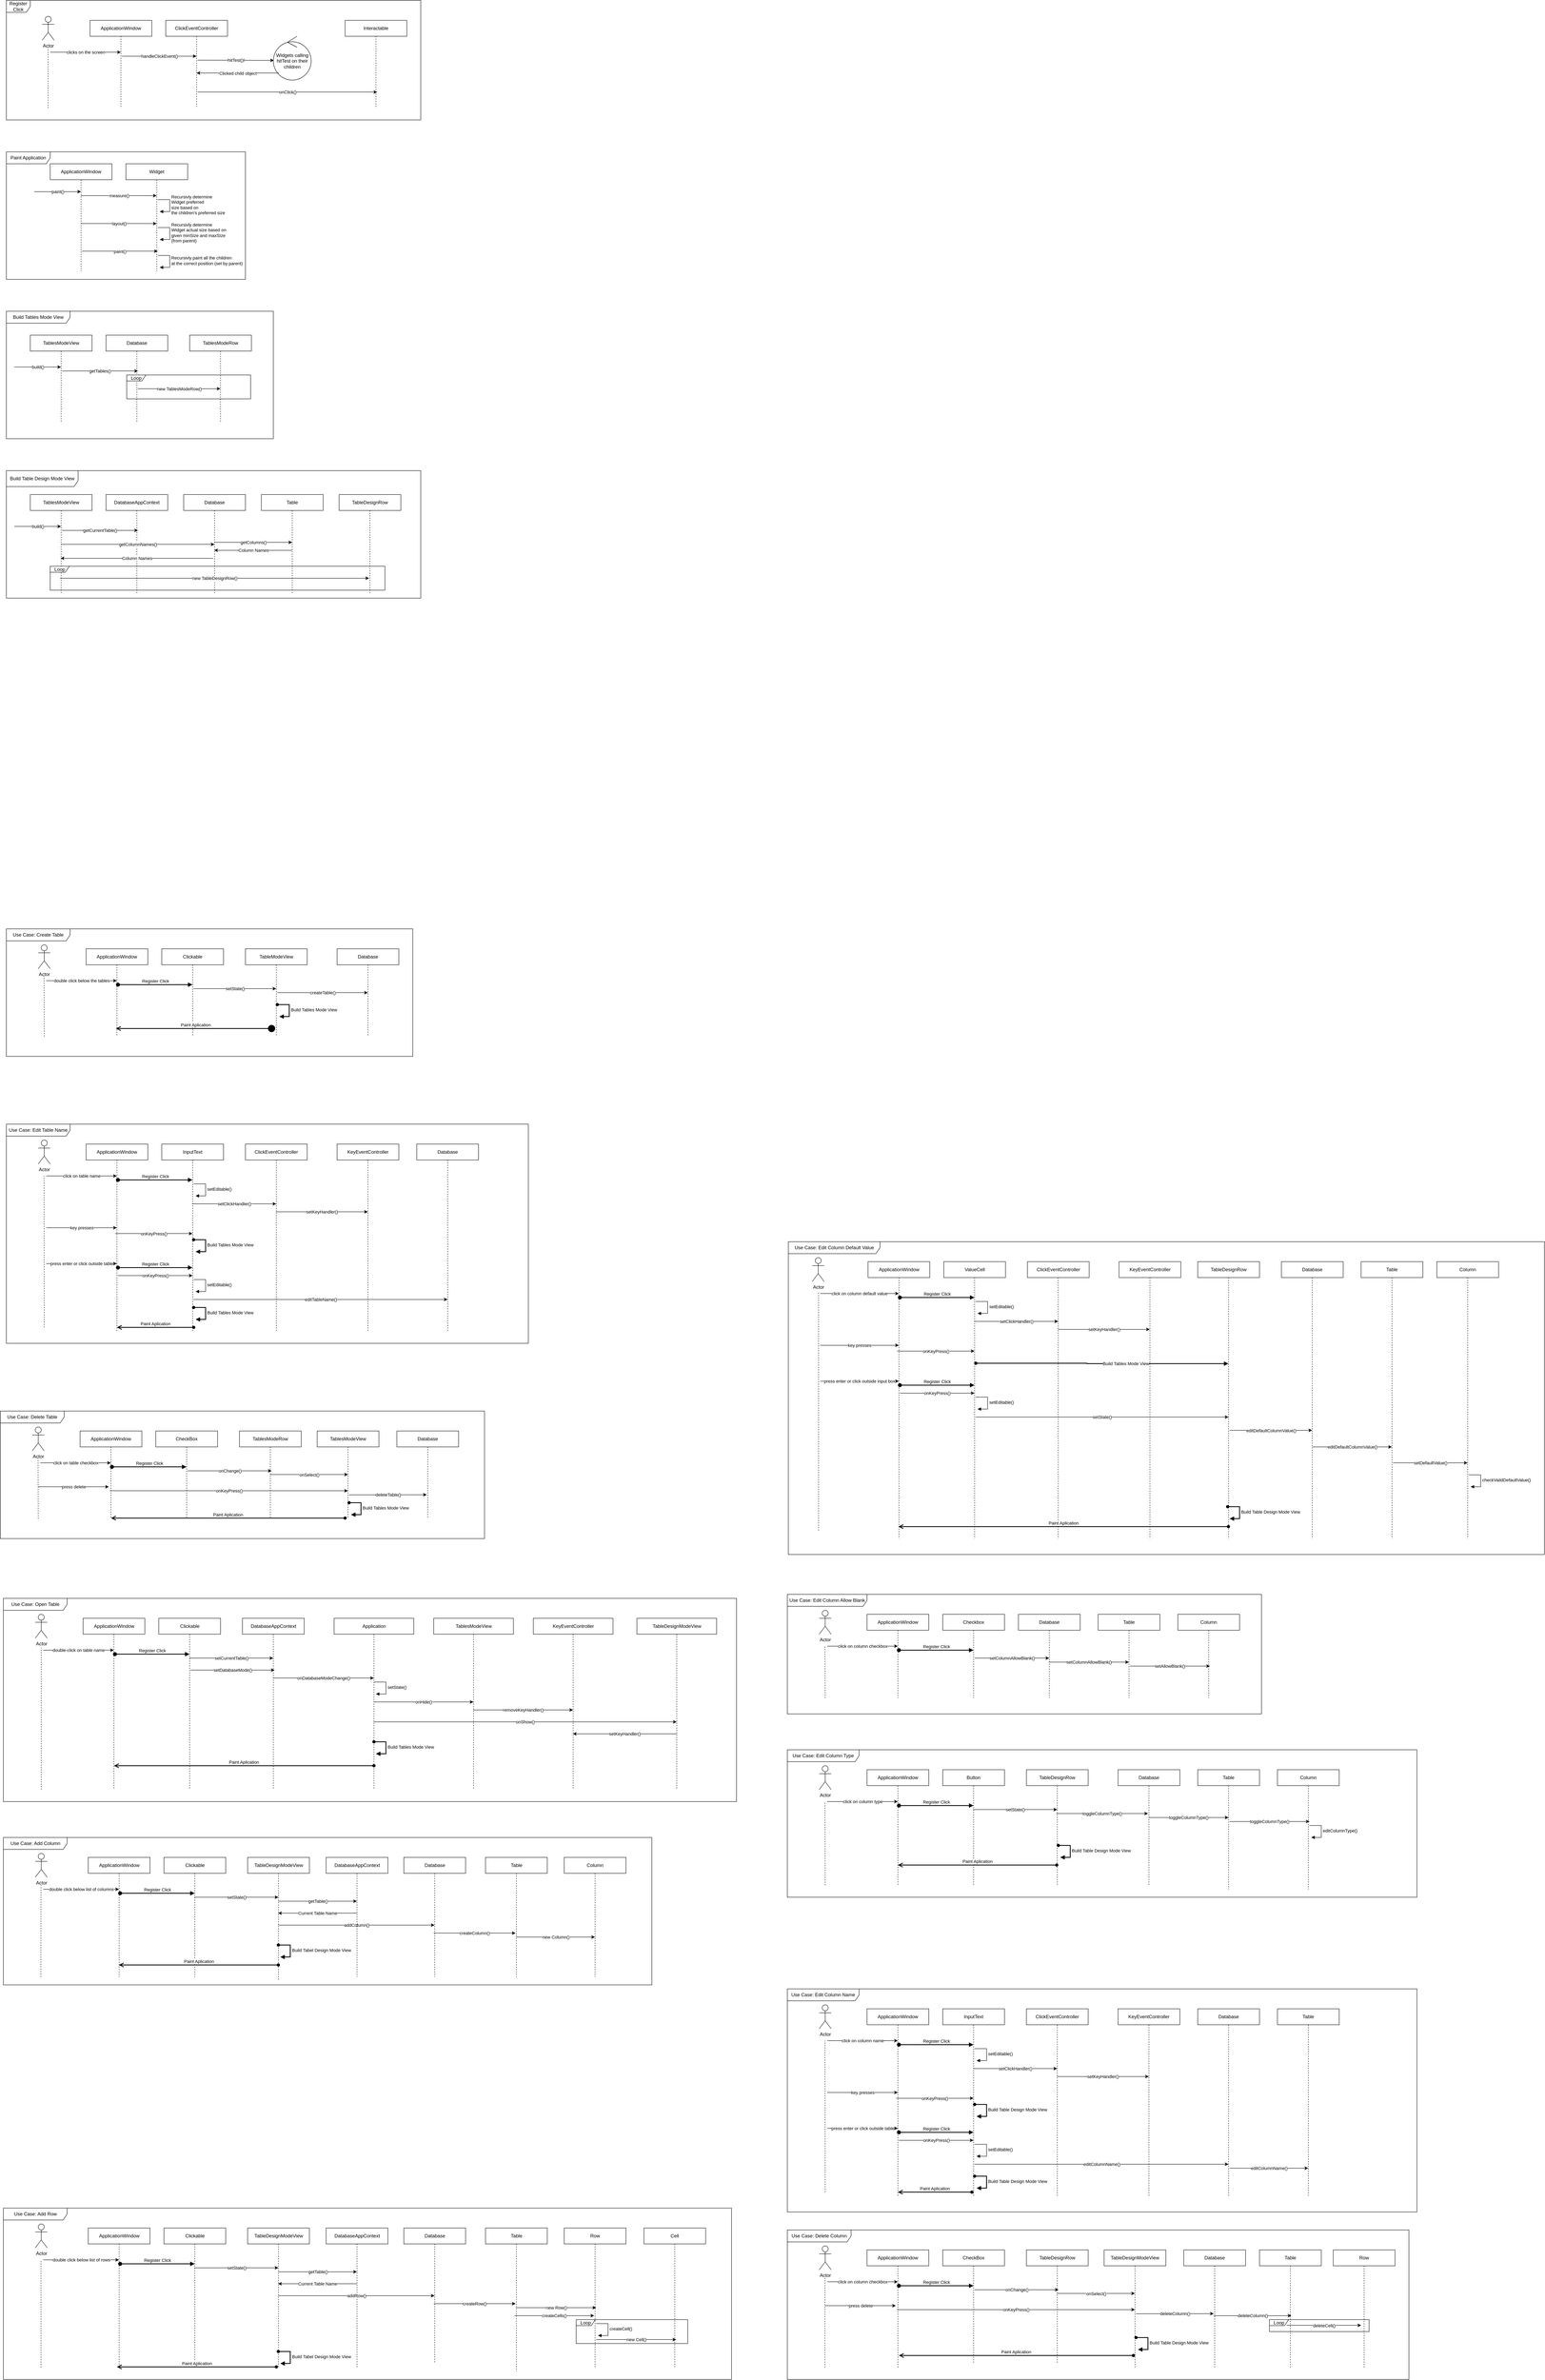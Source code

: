 <mxfile>
    <diagram name="Page-1" id="2YBvvXClWsGukQMizWep">
        <mxGraphModel dx="2937" dy="1078" grid="1" gridSize="10" guides="1" tooltips="1" connect="1" arrows="1" fold="1" page="1" pageScale="1" pageWidth="850" pageHeight="1100" math="0" shadow="0">
            <root>
                <mxCell id="0"/>
                <mxCell id="1" parent="0"/>
                <mxCell id="2" value="Actor" style="shape=umlActor;verticalLabelPosition=bottom;verticalAlign=top;html=1;" parent="1" vertex="1">
                    <mxGeometry x="90" y="500" width="30" height="60" as="geometry"/>
                </mxCell>
                <mxCell id="8" value="ClickEventController" style="shape=umlLifeline;perimeter=lifelinePerimeter;whiteSpace=wrap;html=1;container=1;dropTarget=0;collapsible=0;recursiveResize=0;outlineConnect=0;portConstraint=eastwest;newEdgeStyle={&quot;curved&quot;:0,&quot;rounded&quot;:0};" parent="1" vertex="1">
                    <mxGeometry x="400" y="510" width="155" height="220" as="geometry"/>
                </mxCell>
                <mxCell id="10" value="Interactable" style="shape=umlLifeline;perimeter=lifelinePerimeter;whiteSpace=wrap;html=1;container=1;dropTarget=0;collapsible=0;recursiveResize=0;outlineConnect=0;portConstraint=eastwest;newEdgeStyle={&quot;curved&quot;:0,&quot;rounded&quot;:0};" parent="1" vertex="1">
                    <mxGeometry x="850" y="510" width="155" height="220" as="geometry"/>
                </mxCell>
                <mxCell id="11" value="" style="endArrow=none;dashed=1;html=1;" parent="1" edge="1">
                    <mxGeometry width="50" height="50" relative="1" as="geometry">
                        <mxPoint x="105" y="730" as="sourcePoint"/>
                        <mxPoint x="104.5" y="578.67" as="targetPoint"/>
                    </mxGeometry>
                </mxCell>
                <mxCell id="13" value="clicks on the screen" style="endArrow=classic;html=1;" parent="1" edge="1">
                    <mxGeometry relative="1" as="geometry">
                        <mxPoint x="110" y="590" as="sourcePoint"/>
                        <mxPoint x="287" y="590" as="targetPoint"/>
                    </mxGeometry>
                </mxCell>
                <mxCell id="15" value="" style="endArrow=classic;html=1;entryX=0.013;entryY=0.55;entryDx=0;entryDy=0;entryPerimeter=0;" parent="1" target="53" edge="1">
                    <mxGeometry relative="1" as="geometry">
                        <mxPoint x="480" y="610" as="sourcePoint"/>
                        <mxPoint x="687" y="610" as="targetPoint"/>
                    </mxGeometry>
                </mxCell>
                <mxCell id="16" value="hitTest()l" style="edgeLabel;resizable=0;html=1;;align=center;verticalAlign=middle;" parent="15" connectable="0" vertex="1">
                    <mxGeometry relative="1" as="geometry"/>
                </mxCell>
                <mxCell id="18" value="" style="endArrow=classic;html=1;" parent="1" edge="1">
                    <mxGeometry relative="1" as="geometry">
                        <mxPoint x="480.002" y="690" as="sourcePoint"/>
                        <mxPoint x="930.54" y="690" as="targetPoint"/>
                    </mxGeometry>
                </mxCell>
                <mxCell id="19" value="onClick()" style="edgeLabel;resizable=0;html=1;;align=center;verticalAlign=middle;" parent="18" connectable="0" vertex="1">
                    <mxGeometry relative="1" as="geometry"/>
                </mxCell>
                <mxCell id="20" value="ApplicationWindow" style="shape=umlLifeline;perimeter=lifelinePerimeter;whiteSpace=wrap;html=1;container=1;dropTarget=0;collapsible=0;recursiveResize=0;outlineConnect=0;portConstraint=eastwest;newEdgeStyle={&quot;curved&quot;:0,&quot;rounded&quot;:0};" parent="1" vertex="1">
                    <mxGeometry x="210" y="510" width="155" height="220" as="geometry"/>
                </mxCell>
                <mxCell id="21" value="" style="endArrow=classic;html=1;" parent="1" target="8" edge="1">
                    <mxGeometry relative="1" as="geometry">
                        <mxPoint x="290" y="600" as="sourcePoint"/>
                        <mxPoint x="390" y="600" as="targetPoint"/>
                    </mxGeometry>
                </mxCell>
                <mxCell id="22" value="handleClickEvent()" style="edgeLabel;resizable=0;html=1;;align=center;verticalAlign=middle;" parent="21" connectable="0" vertex="1">
                    <mxGeometry relative="1" as="geometry"/>
                </mxCell>
                <mxCell id="24" value="Register Click" style="shape=umlFrame;whiteSpace=wrap;html=1;pointerEvents=0;" parent="1" vertex="1">
                    <mxGeometry y="460" width="1040" height="300" as="geometry"/>
                </mxCell>
                <mxCell id="38" value="Actor" style="shape=umlActor;verticalLabelPosition=bottom;verticalAlign=top;html=1;" parent="1" vertex="1">
                    <mxGeometry x="80" y="2830" width="30" height="60" as="geometry"/>
                </mxCell>
                <mxCell id="39" value="Clickable" style="shape=umlLifeline;perimeter=lifelinePerimeter;whiteSpace=wrap;html=1;container=1;dropTarget=0;collapsible=0;recursiveResize=0;outlineConnect=0;portConstraint=eastwest;newEdgeStyle={&quot;curved&quot;:0,&quot;rounded&quot;:0};" parent="1" vertex="1">
                    <mxGeometry x="390" y="2840" width="155" height="220" as="geometry"/>
                </mxCell>
                <mxCell id="40" value="TableModeView" style="shape=umlLifeline;perimeter=lifelinePerimeter;whiteSpace=wrap;html=1;container=1;dropTarget=0;collapsible=0;recursiveResize=0;outlineConnect=0;portConstraint=eastwest;newEdgeStyle={&quot;curved&quot;:0,&quot;rounded&quot;:0};" parent="1" vertex="1">
                    <mxGeometry x="600" y="2840" width="155" height="220" as="geometry"/>
                </mxCell>
                <mxCell id="62" value="Build Tables Mode View" style="html=1;align=left;spacingLeft=2;endArrow=block;rounded=0;edgeStyle=orthogonalEdgeStyle;curved=0;rounded=0;strokeWidth=2;startArrow=oval;startFill=1;" parent="40" edge="1">
                    <mxGeometry x="-0.004" relative="1" as="geometry">
                        <mxPoint x="80" y="140" as="sourcePoint"/>
                        <Array as="points">
                            <mxPoint x="110" y="170"/>
                        </Array>
                        <mxPoint x="85" y="170" as="targetPoint"/>
                        <mxPoint as="offset"/>
                    </mxGeometry>
                </mxCell>
                <mxCell id="41" value="Database" style="shape=umlLifeline;perimeter=lifelinePerimeter;whiteSpace=wrap;html=1;container=1;dropTarget=0;collapsible=0;recursiveResize=0;outlineConnect=0;portConstraint=eastwest;newEdgeStyle={&quot;curved&quot;:0,&quot;rounded&quot;:0};" parent="1" vertex="1">
                    <mxGeometry x="830" y="2840" width="155" height="220" as="geometry"/>
                </mxCell>
                <mxCell id="42" value="" style="endArrow=none;dashed=1;html=1;" parent="1" edge="1">
                    <mxGeometry width="50" height="50" relative="1" as="geometry">
                        <mxPoint x="95" y="3060" as="sourcePoint"/>
                        <mxPoint x="94.5" y="2908.67" as="targetPoint"/>
                    </mxGeometry>
                </mxCell>
                <mxCell id="43" value="double click below the tables" style="endArrow=classic;html=1;" parent="1" edge="1">
                    <mxGeometry relative="1" as="geometry">
                        <mxPoint x="100" y="2920" as="sourcePoint"/>
                        <mxPoint x="277" y="2920" as="targetPoint"/>
                    </mxGeometry>
                </mxCell>
                <mxCell id="44" value="" style="endArrow=classic;html=1;" parent="1" target="40" edge="1">
                    <mxGeometry relative="1" as="geometry">
                        <mxPoint x="470" y="2940" as="sourcePoint"/>
                        <mxPoint x="570" y="2940" as="targetPoint"/>
                    </mxGeometry>
                </mxCell>
                <mxCell id="45" value="setState()" style="edgeLabel;resizable=0;html=1;;align=center;verticalAlign=middle;" parent="44" connectable="0" vertex="1">
                    <mxGeometry relative="1" as="geometry"/>
                </mxCell>
                <mxCell id="46" value="" style="endArrow=classic;html=1;" parent="1" target="41" edge="1">
                    <mxGeometry relative="1" as="geometry">
                        <mxPoint x="680" y="2950" as="sourcePoint"/>
                        <mxPoint x="780" y="2950" as="targetPoint"/>
                    </mxGeometry>
                </mxCell>
                <mxCell id="47" value="createTable()" style="edgeLabel;resizable=0;html=1;;align=center;verticalAlign=middle;" parent="46" connectable="0" vertex="1">
                    <mxGeometry relative="1" as="geometry"/>
                </mxCell>
                <mxCell id="48" value="ApplicationWindow" style="shape=umlLifeline;perimeter=lifelinePerimeter;whiteSpace=wrap;html=1;container=1;dropTarget=0;collapsible=0;recursiveResize=0;outlineConnect=0;portConstraint=eastwest;newEdgeStyle={&quot;curved&quot;:0,&quot;rounded&quot;:0};" parent="1" vertex="1">
                    <mxGeometry x="200" y="2840" width="155" height="220" as="geometry"/>
                </mxCell>
                <mxCell id="51" value="Register Click" style="html=1;verticalAlign=bottom;startArrow=oval;startFill=1;endArrow=block;startSize=8;curved=0;rounded=0;strokeWidth=2;" parent="1" target="39" edge="1">
                    <mxGeometry width="60" relative="1" as="geometry">
                        <mxPoint x="280" y="2930" as="sourcePoint"/>
                        <mxPoint x="340" y="2930" as="targetPoint"/>
                    </mxGeometry>
                </mxCell>
                <mxCell id="53" value="Widgets calling hitTest on their children" style="ellipse;shape=umlControl;whiteSpace=wrap;html=1;" parent="1" vertex="1">
                    <mxGeometry x="670" y="550" width="95" height="110" as="geometry"/>
                </mxCell>
                <mxCell id="54" value="" style="endArrow=classic;html=1;exitX=0.143;exitY=0.839;exitDx=0;exitDy=0;exitPerimeter=0;" parent="1" source="53" target="8" edge="1">
                    <mxGeometry relative="1" as="geometry">
                        <mxPoint x="390" y="650" as="sourcePoint"/>
                        <mxPoint x="490" y="650" as="targetPoint"/>
                    </mxGeometry>
                </mxCell>
                <mxCell id="55" value="Clicked child object" style="edgeLabel;resizable=0;html=1;;align=center;verticalAlign=middle;" parent="54" connectable="0" vertex="1">
                    <mxGeometry relative="1" as="geometry"/>
                </mxCell>
                <mxCell id="63" value="Use Case: Create Table" style="shape=umlFrame;whiteSpace=wrap;html=1;pointerEvents=0;width=160;height=30;" parent="1" vertex="1">
                    <mxGeometry y="2790" width="1020" height="320" as="geometry"/>
                </mxCell>
                <mxCell id="65" value="Widget" style="shape=umlLifeline;perimeter=lifelinePerimeter;whiteSpace=wrap;html=1;container=1;dropTarget=0;collapsible=0;recursiveResize=0;outlineConnect=0;portConstraint=eastwest;newEdgeStyle={&quot;curved&quot;:0,&quot;rounded&quot;:0};" parent="1" vertex="1">
                    <mxGeometry x="300" y="870" width="155" height="270" as="geometry"/>
                </mxCell>
                <mxCell id="75" value="ApplicationWindow" style="shape=umlLifeline;perimeter=lifelinePerimeter;whiteSpace=wrap;html=1;container=1;dropTarget=0;collapsible=0;recursiveResize=0;outlineConnect=0;portConstraint=eastwest;newEdgeStyle={&quot;curved&quot;:0,&quot;rounded&quot;:0};" parent="1" vertex="1">
                    <mxGeometry x="110" y="870" width="155" height="270" as="geometry"/>
                </mxCell>
                <mxCell id="80" value="" style="endArrow=classic;html=1;" parent="1" edge="1">
                    <mxGeometry relative="1" as="geometry">
                        <mxPoint x="187.259" y="950.0" as="sourcePoint"/>
                        <mxPoint x="377.0" y="950.0" as="targetPoint"/>
                    </mxGeometry>
                </mxCell>
                <mxCell id="81" value="measure()" style="edgeLabel;resizable=0;html=1;;align=center;verticalAlign=middle;" parent="80" connectable="0" vertex="1">
                    <mxGeometry relative="1" as="geometry"/>
                </mxCell>
                <mxCell id="83" value="" style="endArrow=classic;html=1;" parent="1" target="75" edge="1">
                    <mxGeometry relative="1" as="geometry">
                        <mxPoint x="70" y="940" as="sourcePoint"/>
                        <mxPoint x="170" y="940" as="targetPoint"/>
                    </mxGeometry>
                </mxCell>
                <mxCell id="84" value="paint()" style="edgeLabel;resizable=0;html=1;;align=center;verticalAlign=middle;" parent="83" connectable="0" vertex="1">
                    <mxGeometry relative="1" as="geometry"/>
                </mxCell>
                <mxCell id="85" value="Recursivly determine&amp;nbsp;&lt;div&gt;Widget preferred&lt;/div&gt;&lt;div&gt;size based&amp;nbsp;&lt;span style=&quot;background-color: light-dark(#ffffff, var(--ge-dark-color, #121212));&quot;&gt;on&amp;nbsp;&lt;/span&gt;&lt;/div&gt;&lt;div&gt;&lt;span style=&quot;background-color: light-dark(#ffffff, var(--ge-dark-color, #121212));&quot;&gt;the children&#39;s preferred size&lt;/span&gt;&lt;/div&gt;" style="html=1;align=left;spacingLeft=2;endArrow=block;rounded=0;edgeStyle=orthogonalEdgeStyle;curved=0;rounded=0;" parent="1" edge="1">
                    <mxGeometry relative="1" as="geometry">
                        <mxPoint x="380" y="960" as="sourcePoint"/>
                        <Array as="points">
                            <mxPoint x="410" y="990"/>
                        </Array>
                        <mxPoint x="385" y="990" as="targetPoint"/>
                    </mxGeometry>
                </mxCell>
                <mxCell id="86" value="" style="endArrow=classic;html=1;" parent="1" edge="1">
                    <mxGeometry relative="1" as="geometry">
                        <mxPoint x="187.259" y="1020.0" as="sourcePoint"/>
                        <mxPoint x="377.0" y="1020.0" as="targetPoint"/>
                    </mxGeometry>
                </mxCell>
                <mxCell id="87" value="layout()" style="edgeLabel;resizable=0;html=1;;align=center;verticalAlign=middle;" parent="86" connectable="0" vertex="1">
                    <mxGeometry relative="1" as="geometry"/>
                </mxCell>
                <mxCell id="88" value="Recursivly determine&amp;nbsp;&lt;div&gt;Widget actual&amp;nbsp;&lt;span style=&quot;background-color: light-dark(#ffffff, var(--ge-dark-color, #121212));&quot;&gt;size based&amp;nbsp;&lt;/span&gt;&lt;span style=&quot;background-color: light-dark(#ffffff, var(--ge-dark-color, #121212));&quot;&gt;on&amp;nbsp;&lt;/span&gt;&lt;/div&gt;&lt;div&gt;&lt;span style=&quot;background-color: light-dark(#ffffff, var(--ge-dark-color, #121212));&quot;&gt;given minSize and maxSIze&lt;/span&gt;&lt;/div&gt;&lt;div&gt;&lt;span style=&quot;background-color: light-dark(#ffffff, var(--ge-dark-color, #121212));&quot;&gt;(from parent)&amp;nbsp;&lt;/span&gt;&lt;/div&gt;" style="html=1;align=left;spacingLeft=2;endArrow=block;rounded=0;edgeStyle=orthogonalEdgeStyle;curved=0;rounded=0;" parent="1" edge="1">
                    <mxGeometry relative="1" as="geometry">
                        <mxPoint x="380" y="1030" as="sourcePoint"/>
                        <Array as="points">
                            <mxPoint x="410" y="1060"/>
                        </Array>
                        <mxPoint x="385" y="1060" as="targetPoint"/>
                    </mxGeometry>
                </mxCell>
                <mxCell id="89" value="" style="endArrow=classic;html=1;" parent="1" edge="1">
                    <mxGeometry relative="1" as="geometry">
                        <mxPoint x="189.999" y="1089.26" as="sourcePoint"/>
                        <mxPoint x="379.74" y="1089.26" as="targetPoint"/>
                    </mxGeometry>
                </mxCell>
                <mxCell id="90" value="paint()" style="edgeLabel;resizable=0;html=1;;align=center;verticalAlign=middle;" parent="89" connectable="0" vertex="1">
                    <mxGeometry relative="1" as="geometry"/>
                </mxCell>
                <mxCell id="91" value="Recursivly paint all the children&amp;nbsp;&lt;div&gt;at the correct position&lt;span style=&quot;background-color: light-dark(#ffffff, var(--ge-dark-color, #121212));&quot;&gt;&amp;nbsp;(set by parent)&lt;/span&gt;&lt;/div&gt;" style="html=1;align=left;spacingLeft=2;endArrow=block;rounded=0;edgeStyle=orthogonalEdgeStyle;curved=0;rounded=0;" parent="1" edge="1">
                    <mxGeometry relative="1" as="geometry">
                        <mxPoint x="380" y="1100" as="sourcePoint"/>
                        <Array as="points">
                            <mxPoint x="410" y="1130"/>
                        </Array>
                        <mxPoint x="385" y="1130" as="targetPoint"/>
                    </mxGeometry>
                </mxCell>
                <mxCell id="92" value="Paint Application" style="shape=umlFrame;whiteSpace=wrap;html=1;pointerEvents=0;width=110;height=30;" parent="1" vertex="1">
                    <mxGeometry y="840" width="600" height="320" as="geometry"/>
                </mxCell>
                <mxCell id="93" value="Paint Aplication" style="html=1;verticalAlign=bottom;startArrow=circle;startFill=1;endArrow=open;startSize=6;endSize=8;curved=0;rounded=0;strokeWidth=2;" parent="1" edge="1">
                    <mxGeometry width="80" relative="1" as="geometry">
                        <mxPoint x="675.54" y="3040" as="sourcePoint"/>
                        <mxPoint x="275.002" y="3040" as="targetPoint"/>
                    </mxGeometry>
                </mxCell>
                <mxCell id="95" value="Actor" style="shape=umlActor;verticalLabelPosition=bottom;verticalAlign=top;html=1;" parent="1" vertex="1">
                    <mxGeometry x="80" y="3320" width="30" height="60" as="geometry"/>
                </mxCell>
                <mxCell id="96" value="InputText" style="shape=umlLifeline;perimeter=lifelinePerimeter;whiteSpace=wrap;html=1;container=1;dropTarget=0;collapsible=0;recursiveResize=0;outlineConnect=0;portConstraint=eastwest;newEdgeStyle={&quot;curved&quot;:0,&quot;rounded&quot;:0};" parent="1" vertex="1">
                    <mxGeometry x="390" y="3330" width="155" height="470" as="geometry"/>
                </mxCell>
                <mxCell id="97" value="ClickEventController" style="shape=umlLifeline;perimeter=lifelinePerimeter;whiteSpace=wrap;html=1;container=1;dropTarget=0;collapsible=0;recursiveResize=0;outlineConnect=0;portConstraint=eastwest;newEdgeStyle={&quot;curved&quot;:0,&quot;rounded&quot;:0};" parent="1" vertex="1">
                    <mxGeometry x="600" y="3330" width="155" height="470" as="geometry"/>
                </mxCell>
                <mxCell id="99" value="KeyEventController" style="shape=umlLifeline;perimeter=lifelinePerimeter;whiteSpace=wrap;html=1;container=1;dropTarget=0;collapsible=0;recursiveResize=0;outlineConnect=0;portConstraint=eastwest;newEdgeStyle={&quot;curved&quot;:0,&quot;rounded&quot;:0};" parent="1" vertex="1">
                    <mxGeometry x="830" y="3330" width="155" height="470" as="geometry"/>
                </mxCell>
                <mxCell id="101" value="click on table name" style="endArrow=classic;html=1;" parent="1" edge="1">
                    <mxGeometry relative="1" as="geometry">
                        <mxPoint x="100" y="3410" as="sourcePoint"/>
                        <mxPoint x="277" y="3410" as="targetPoint"/>
                    </mxGeometry>
                </mxCell>
                <mxCell id="106" value="ApplicationWindow" style="shape=umlLifeline;perimeter=lifelinePerimeter;whiteSpace=wrap;html=1;container=1;dropTarget=0;collapsible=0;recursiveResize=0;outlineConnect=0;portConstraint=eastwest;newEdgeStyle={&quot;curved&quot;:0,&quot;rounded&quot;:0};" parent="1" vertex="1">
                    <mxGeometry x="200" y="3330" width="155" height="470" as="geometry"/>
                </mxCell>
                <mxCell id="107" value="Register Click" style="html=1;verticalAlign=bottom;startArrow=oval;startFill=1;endArrow=block;startSize=8;curved=0;rounded=0;strokeWidth=2;" parent="1" target="96" edge="1">
                    <mxGeometry width="60" relative="1" as="geometry">
                        <mxPoint x="280" y="3420" as="sourcePoint"/>
                        <mxPoint x="340" y="3420" as="targetPoint"/>
                    </mxGeometry>
                </mxCell>
                <mxCell id="108" value="Use Case: Edit Table Name" style="shape=umlFrame;whiteSpace=wrap;html=1;pointerEvents=0;width=160;height=30;" parent="1" vertex="1">
                    <mxGeometry y="3280" width="1310" height="550" as="geometry"/>
                </mxCell>
                <mxCell id="110" value="setEditable()" style="html=1;align=left;spacingLeft=2;endArrow=block;rounded=0;edgeStyle=orthogonalEdgeStyle;curved=0;rounded=0;" parent="1" edge="1">
                    <mxGeometry relative="1" as="geometry">
                        <mxPoint x="470" y="3430" as="sourcePoint"/>
                        <Array as="points">
                            <mxPoint x="500" y="3460"/>
                        </Array>
                        <mxPoint x="475" y="3460" as="targetPoint"/>
                    </mxGeometry>
                </mxCell>
                <mxCell id="112" value="" style="endArrow=classic;html=1;" parent="1" edge="1">
                    <mxGeometry relative="1" as="geometry">
                        <mxPoint x="466.462" y="3480" as="sourcePoint"/>
                        <mxPoint x="677" y="3480" as="targetPoint"/>
                    </mxGeometry>
                </mxCell>
                <mxCell id="113" value="setClickHandler()" style="edgeLabel;resizable=0;html=1;;align=center;verticalAlign=middle;" parent="112" connectable="0" vertex="1">
                    <mxGeometry relative="1" as="geometry"/>
                </mxCell>
                <mxCell id="114" value="" style="endArrow=classic;html=1;" parent="1" edge="1">
                    <mxGeometry relative="1" as="geometry">
                        <mxPoint x="677.13" y="3500" as="sourcePoint"/>
                        <mxPoint x="907" y="3500" as="targetPoint"/>
                    </mxGeometry>
                </mxCell>
                <mxCell id="115" value="setKeyHandler()" style="edgeLabel;resizable=0;html=1;;align=center;verticalAlign=middle;" parent="114" connectable="0" vertex="1">
                    <mxGeometry relative="1" as="geometry"/>
                </mxCell>
                <mxCell id="116" value="" style="endArrow=classic;html=1;" parent="1" edge="1">
                    <mxGeometry relative="1" as="geometry">
                        <mxPoint x="100" y="3540" as="sourcePoint"/>
                        <mxPoint x="277" y="3540" as="targetPoint"/>
                    </mxGeometry>
                </mxCell>
                <mxCell id="117" value="key presses" style="edgeLabel;resizable=0;html=1;;align=center;verticalAlign=middle;" parent="116" connectable="0" vertex="1">
                    <mxGeometry relative="1" as="geometry"/>
                </mxCell>
                <mxCell id="118" value="Actor" style="shape=umlActor;verticalLabelPosition=bottom;verticalAlign=top;html=1;" parent="1" vertex="1">
                    <mxGeometry x="65" y="4040" width="30" height="60" as="geometry"/>
                </mxCell>
                <mxCell id="119" value="CheckBox" style="shape=umlLifeline;perimeter=lifelinePerimeter;whiteSpace=wrap;html=1;container=1;dropTarget=0;collapsible=0;recursiveResize=0;outlineConnect=0;portConstraint=eastwest;newEdgeStyle={&quot;curved&quot;:0,&quot;rounded&quot;:0};" parent="1" vertex="1">
                    <mxGeometry x="375" y="4050" width="155" height="220" as="geometry"/>
                </mxCell>
                <mxCell id="120" value="TablesModeRow" style="shape=umlLifeline;perimeter=lifelinePerimeter;whiteSpace=wrap;html=1;container=1;dropTarget=0;collapsible=0;recursiveResize=0;outlineConnect=0;portConstraint=eastwest;newEdgeStyle={&quot;curved&quot;:0,&quot;rounded&quot;:0};" parent="1" vertex="1">
                    <mxGeometry x="585" y="4050" width="155" height="220" as="geometry"/>
                </mxCell>
                <mxCell id="121" value="TablesModeView" style="shape=umlLifeline;perimeter=lifelinePerimeter;whiteSpace=wrap;html=1;container=1;dropTarget=0;collapsible=0;recursiveResize=0;outlineConnect=0;portConstraint=eastwest;newEdgeStyle={&quot;curved&quot;:0,&quot;rounded&quot;:0};" parent="1" vertex="1">
                    <mxGeometry x="780" y="4050" width="155" height="220" as="geometry"/>
                </mxCell>
                <mxCell id="122" value="" style="endArrow=none;dashed=1;html=1;" parent="1" edge="1">
                    <mxGeometry width="50" height="50" relative="1" as="geometry">
                        <mxPoint x="80" y="4270" as="sourcePoint"/>
                        <mxPoint x="79.5" y="4118.67" as="targetPoint"/>
                    </mxGeometry>
                </mxCell>
                <mxCell id="123" value="click on table checkbox" style="endArrow=classic;html=1;" parent="1" edge="1">
                    <mxGeometry relative="1" as="geometry">
                        <mxPoint x="85" y="4130" as="sourcePoint"/>
                        <mxPoint x="262" y="4130" as="targetPoint"/>
                    </mxGeometry>
                </mxCell>
                <mxCell id="124" value="ApplicationWindow" style="shape=umlLifeline;perimeter=lifelinePerimeter;whiteSpace=wrap;html=1;container=1;dropTarget=0;collapsible=0;recursiveResize=0;outlineConnect=0;portConstraint=eastwest;newEdgeStyle={&quot;curved&quot;:0,&quot;rounded&quot;:0};" parent="1" vertex="1">
                    <mxGeometry x="185" y="4050" width="155" height="220" as="geometry"/>
                </mxCell>
                <mxCell id="125" value="Register Click" style="html=1;verticalAlign=bottom;startArrow=oval;startFill=1;endArrow=block;startSize=8;curved=0;rounded=0;strokeWidth=2;" parent="1" target="119" edge="1">
                    <mxGeometry width="60" relative="1" as="geometry">
                        <mxPoint x="265" y="4140" as="sourcePoint"/>
                        <mxPoint x="325" y="4140" as="targetPoint"/>
                    </mxGeometry>
                </mxCell>
                <mxCell id="126" value="Use Case: Delete Table" style="shape=umlFrame;whiteSpace=wrap;html=1;pointerEvents=0;width=160;height=30;" parent="1" vertex="1">
                    <mxGeometry x="-15" y="4000" width="1215" height="320" as="geometry"/>
                </mxCell>
                <mxCell id="128" value="" style="endArrow=classic;html=1;" parent="1" edge="1">
                    <mxGeometry relative="1" as="geometry">
                        <mxPoint x="455.002" y="4150" as="sourcePoint"/>
                        <mxPoint x="665.54" y="4150" as="targetPoint"/>
                    </mxGeometry>
                </mxCell>
                <mxCell id="129" value="onChange()" style="edgeLabel;resizable=0;html=1;;align=center;verticalAlign=middle;" parent="128" connectable="0" vertex="1">
                    <mxGeometry relative="1" as="geometry"/>
                </mxCell>
                <mxCell id="130" value="" style="endArrow=classic;html=1;" parent="1" edge="1" target="121">
                    <mxGeometry relative="1" as="geometry">
                        <mxPoint x="662.13" y="4159.29" as="sourcePoint"/>
                        <mxPoint x="892" y="4159.29" as="targetPoint"/>
                    </mxGeometry>
                </mxCell>
                <mxCell id="131" value="onSelect()" style="edgeLabel;resizable=0;html=1;;align=center;verticalAlign=middle;" parent="130" connectable="0" vertex="1">
                    <mxGeometry relative="1" as="geometry"/>
                </mxCell>
                <mxCell id="132" value="" style="endArrow=classic;html=1;" parent="1" edge="1">
                    <mxGeometry relative="1" as="geometry">
                        <mxPoint x="80" y="4190" as="sourcePoint"/>
                        <mxPoint x="257" y="4190" as="targetPoint"/>
                    </mxGeometry>
                </mxCell>
                <mxCell id="133" value="press delete" style="edgeLabel;resizable=0;html=1;;align=center;verticalAlign=middle;" parent="132" connectable="0" vertex="1">
                    <mxGeometry relative="1" as="geometry"/>
                </mxCell>
                <mxCell id="153" value="Actor" style="shape=umlActor;verticalLabelPosition=bottom;verticalAlign=top;html=1;" parent="1" vertex="1">
                    <mxGeometry x="72.5" y="4510" width="30" height="60" as="geometry"/>
                </mxCell>
                <mxCell id="154" value="Clickable" style="shape=umlLifeline;perimeter=lifelinePerimeter;whiteSpace=wrap;html=1;container=1;dropTarget=0;collapsible=0;recursiveResize=0;outlineConnect=0;portConstraint=eastwest;newEdgeStyle={&quot;curved&quot;:0,&quot;rounded&quot;:0};" parent="1" vertex="1">
                    <mxGeometry x="382.5" y="4520" width="155" height="430" as="geometry"/>
                </mxCell>
                <mxCell id="155" value="DatabaseAppContext" style="shape=umlLifeline;perimeter=lifelinePerimeter;whiteSpace=wrap;html=1;container=1;dropTarget=0;collapsible=0;recursiveResize=0;outlineConnect=0;portConstraint=eastwest;newEdgeStyle={&quot;curved&quot;:0,&quot;rounded&quot;:0};" parent="1" vertex="1">
                    <mxGeometry x="592.5" y="4520" width="155" height="430" as="geometry"/>
                </mxCell>
                <mxCell id="156" value="Application" style="shape=umlLifeline;perimeter=lifelinePerimeter;whiteSpace=wrap;html=1;container=1;dropTarget=0;collapsible=0;recursiveResize=0;outlineConnect=0;portConstraint=eastwest;newEdgeStyle={&quot;curved&quot;:0,&quot;rounded&quot;:0};" parent="1" vertex="1">
                    <mxGeometry x="822.5" y="4520" width="200" height="430" as="geometry"/>
                </mxCell>
                <mxCell id="158" value="double-click on table name" style="endArrow=classic;html=1;" parent="1" edge="1">
                    <mxGeometry relative="1" as="geometry">
                        <mxPoint x="92.5" y="4600" as="sourcePoint"/>
                        <mxPoint x="269.5" y="4600" as="targetPoint"/>
                    </mxGeometry>
                </mxCell>
                <mxCell id="159" value="ApplicationWindow" style="shape=umlLifeline;perimeter=lifelinePerimeter;whiteSpace=wrap;html=1;container=1;dropTarget=0;collapsible=0;recursiveResize=0;outlineConnect=0;portConstraint=eastwest;newEdgeStyle={&quot;curved&quot;:0,&quot;rounded&quot;:0};" parent="1" vertex="1">
                    <mxGeometry x="192.5" y="4520" width="155" height="430" as="geometry"/>
                </mxCell>
                <mxCell id="160" value="Register Click" style="html=1;verticalAlign=bottom;startArrow=oval;startFill=1;endArrow=block;startSize=8;curved=0;rounded=0;strokeWidth=2;" parent="1" target="154" edge="1">
                    <mxGeometry width="60" relative="1" as="geometry">
                        <mxPoint x="272.5" y="4610" as="sourcePoint"/>
                        <mxPoint x="332.5" y="4610" as="targetPoint"/>
                    </mxGeometry>
                </mxCell>
                <mxCell id="161" value="Use Case: Open Table" style="shape=umlFrame;whiteSpace=wrap;html=1;pointerEvents=0;width=160;height=30;" parent="1" vertex="1">
                    <mxGeometry x="-7.5" y="4470" width="1840" height="510" as="geometry"/>
                </mxCell>
                <mxCell id="163" value="" style="endArrow=classic;html=1;" parent="1" edge="1">
                    <mxGeometry relative="1" as="geometry">
                        <mxPoint x="458.962" y="4620" as="sourcePoint"/>
                        <mxPoint x="669.5" y="4620" as="targetPoint"/>
                    </mxGeometry>
                </mxCell>
                <mxCell id="164" value="setCurrentTable()" style="edgeLabel;resizable=0;html=1;;align=center;verticalAlign=middle;" parent="163" connectable="0" vertex="1">
                    <mxGeometry relative="1" as="geometry"/>
                </mxCell>
                <mxCell id="165" value="" style="endArrow=classic;html=1;" parent="1" target="156" edge="1">
                    <mxGeometry relative="1" as="geometry">
                        <mxPoint x="669.63" y="4670" as="sourcePoint"/>
                        <mxPoint x="899.5" y="4670" as="targetPoint"/>
                    </mxGeometry>
                </mxCell>
                <mxCell id="166" value="onDatabaseModeChange()" style="edgeLabel;resizable=0;html=1;;align=center;verticalAlign=middle;" parent="165" connectable="0" vertex="1">
                    <mxGeometry relative="1" as="geometry"/>
                </mxCell>
                <mxCell id="170" value="" style="endArrow=classic;html=1;" parent="1" edge="1">
                    <mxGeometry relative="1" as="geometry">
                        <mxPoint x="462.502" y="4650" as="sourcePoint"/>
                        <mxPoint x="673.04" y="4650" as="targetPoint"/>
                    </mxGeometry>
                </mxCell>
                <mxCell id="171" value="setDatabaseMode()" style="edgeLabel;resizable=0;html=1;;align=center;verticalAlign=middle;" parent="170" connectable="0" vertex="1">
                    <mxGeometry relative="1" as="geometry"/>
                </mxCell>
                <mxCell id="175" value="setState()" style="html=1;align=left;spacingLeft=2;endArrow=block;rounded=0;edgeStyle=orthogonalEdgeStyle;curved=0;rounded=0;" parent="1" edge="1">
                    <mxGeometry relative="1" as="geometry">
                        <mxPoint x="922.5" y="4680" as="sourcePoint"/>
                        <Array as="points">
                            <mxPoint x="952.5" y="4710"/>
                        </Array>
                        <mxPoint x="927.5" y="4710" as="targetPoint"/>
                    </mxGeometry>
                </mxCell>
                <mxCell id="179" value="TablesModeView" style="shape=umlLifeline;perimeter=lifelinePerimeter;whiteSpace=wrap;html=1;container=1;dropTarget=0;collapsible=0;recursiveResize=0;outlineConnect=0;portConstraint=eastwest;newEdgeStyle={&quot;curved&quot;:0,&quot;rounded&quot;:0};" parent="1" vertex="1">
                    <mxGeometry x="1072.5" y="4520" width="200" height="430" as="geometry"/>
                </mxCell>
                <mxCell id="180" value="" style="endArrow=classic;html=1;" parent="1" edge="1">
                    <mxGeometry relative="1" as="geometry">
                        <mxPoint x="922.13" y="4730" as="sourcePoint"/>
                        <mxPoint x="1172" y="4730" as="targetPoint"/>
                    </mxGeometry>
                </mxCell>
                <mxCell id="181" value="onHide()" style="edgeLabel;resizable=0;html=1;;align=center;verticalAlign=middle;" parent="180" connectable="0" vertex="1">
                    <mxGeometry relative="1" as="geometry"/>
                </mxCell>
                <mxCell id="182" value="KeyEventController" style="shape=umlLifeline;perimeter=lifelinePerimeter;whiteSpace=wrap;html=1;container=1;dropTarget=0;collapsible=0;recursiveResize=0;outlineConnect=0;portConstraint=eastwest;newEdgeStyle={&quot;curved&quot;:0,&quot;rounded&quot;:0};" parent="1" vertex="1">
                    <mxGeometry x="1322.5" y="4520" width="200" height="430" as="geometry"/>
                </mxCell>
                <mxCell id="183" value="" style="endArrow=classic;html=1;" parent="1" edge="1">
                    <mxGeometry relative="1" as="geometry">
                        <mxPoint x="1172.13" y="4750" as="sourcePoint"/>
                        <mxPoint x="1422" y="4750" as="targetPoint"/>
                    </mxGeometry>
                </mxCell>
                <mxCell id="184" value="removeKeyHandler()" style="edgeLabel;resizable=0;html=1;;align=center;verticalAlign=middle;" parent="183" connectable="0" vertex="1">
                    <mxGeometry relative="1" as="geometry"/>
                </mxCell>
                <mxCell id="185" value="TableDesignModeView" style="shape=umlLifeline;perimeter=lifelinePerimeter;whiteSpace=wrap;html=1;container=1;dropTarget=0;collapsible=0;recursiveResize=0;outlineConnect=0;portConstraint=eastwest;newEdgeStyle={&quot;curved&quot;:0,&quot;rounded&quot;:0};" parent="1" vertex="1">
                    <mxGeometry x="1582.5" y="4520" width="200" height="430" as="geometry"/>
                </mxCell>
                <mxCell id="186" value="" style="endArrow=classic;html=1;" parent="1" edge="1">
                    <mxGeometry relative="1" as="geometry">
                        <mxPoint x="922.13" y="4780" as="sourcePoint"/>
                        <mxPoint x="1682" y="4780" as="targetPoint"/>
                        <Array as="points">
                            <mxPoint x="1282.5" y="4780"/>
                        </Array>
                    </mxGeometry>
                </mxCell>
                <mxCell id="187" value="onShow()" style="edgeLabel;resizable=0;html=1;;align=center;verticalAlign=middle;" parent="186" connectable="0" vertex="1">
                    <mxGeometry relative="1" as="geometry"/>
                </mxCell>
                <mxCell id="188" value="" style="endArrow=classic;html=1;" parent="1" edge="1">
                    <mxGeometry relative="1" as="geometry">
                        <mxPoint x="1682" y="4810" as="sourcePoint"/>
                        <mxPoint x="1422.13" y="4810" as="targetPoint"/>
                    </mxGeometry>
                </mxCell>
                <mxCell id="189" value="setKeyHandler()" style="edgeLabel;resizable=0;html=1;;align=center;verticalAlign=middle;" parent="188" connectable="0" vertex="1">
                    <mxGeometry relative="1" as="geometry"/>
                </mxCell>
                <mxCell id="191" value="Build Tables Mode View" style="html=1;align=left;spacingLeft=2;endArrow=block;rounded=0;edgeStyle=orthogonalEdgeStyle;curved=0;rounded=0;strokeWidth=2;startArrow=oval;startFill=1;" parent="1" edge="1">
                    <mxGeometry relative="1" as="geometry">
                        <mxPoint x="922.5" y="4830" as="sourcePoint"/>
                        <Array as="points">
                            <mxPoint x="952.5" y="4860"/>
                        </Array>
                        <mxPoint x="927.5" y="4860" as="targetPoint"/>
                    </mxGeometry>
                </mxCell>
                <mxCell id="193" value="Paint Aplication" style="html=1;verticalAlign=bottom;startArrow=oval;startFill=1;endArrow=open;startSize=6;endSize=8;curved=0;rounded=0;strokeWidth=2;" parent="1" target="159" edge="1">
                    <mxGeometry width="80" relative="1" as="geometry">
                        <mxPoint x="922.5" y="4890" as="sourcePoint"/>
                        <mxPoint x="1962.37" y="4890" as="targetPoint"/>
                    </mxGeometry>
                </mxCell>
                <mxCell id="194" value="" style="endArrow=none;dashed=1;html=1;" parent="1" edge="1">
                    <mxGeometry width="50" height="50" relative="1" as="geometry">
                        <mxPoint x="87.5" y="4950" as="sourcePoint"/>
                        <mxPoint x="87.5" y="4594" as="targetPoint"/>
                    </mxGeometry>
                </mxCell>
                <mxCell id="195" value="Actor" style="shape=umlActor;verticalLabelPosition=bottom;verticalAlign=top;html=1;" parent="1" vertex="1">
                    <mxGeometry x="72.5" y="5110" width="30" height="60" as="geometry"/>
                </mxCell>
                <mxCell id="196" value="Clickable" style="shape=umlLifeline;perimeter=lifelinePerimeter;whiteSpace=wrap;html=1;container=1;dropTarget=0;collapsible=0;recursiveResize=0;outlineConnect=0;portConstraint=eastwest;newEdgeStyle={&quot;curved&quot;:0,&quot;rounded&quot;:0};" parent="1" vertex="1">
                    <mxGeometry x="395.5" y="5120" width="155" height="300" as="geometry"/>
                </mxCell>
                <mxCell id="197" value="TableDesignModeView" style="shape=umlLifeline;perimeter=lifelinePerimeter;whiteSpace=wrap;html=1;container=1;dropTarget=0;collapsible=0;recursiveResize=0;outlineConnect=0;portConstraint=eastwest;newEdgeStyle={&quot;curved&quot;:0,&quot;rounded&quot;:0};" parent="1" vertex="1">
                    <mxGeometry x="605.5" y="5120" width="155" height="310" as="geometry"/>
                </mxCell>
                <mxCell id="198" value="Database" style="shape=umlLifeline;perimeter=lifelinePerimeter;whiteSpace=wrap;html=1;container=1;dropTarget=0;collapsible=0;recursiveResize=0;outlineConnect=0;portConstraint=eastwest;newEdgeStyle={&quot;curved&quot;:0,&quot;rounded&quot;:0};" parent="1" vertex="1">
                    <mxGeometry x="997.5" y="5120" width="155" height="300" as="geometry"/>
                </mxCell>
                <mxCell id="200" value="double click below list of columns" style="endArrow=classic;html=1;" parent="1" target="201" edge="1">
                    <mxGeometry relative="1" as="geometry">
                        <mxPoint x="92.5" y="5200" as="sourcePoint"/>
                        <mxPoint x="269.5" y="5200" as="targetPoint"/>
                    </mxGeometry>
                </mxCell>
                <mxCell id="201" value="ApplicationWindow" style="shape=umlLifeline;perimeter=lifelinePerimeter;whiteSpace=wrap;html=1;container=1;dropTarget=0;collapsible=0;recursiveResize=0;outlineConnect=0;portConstraint=eastwest;newEdgeStyle={&quot;curved&quot;:0,&quot;rounded&quot;:0};" parent="1" vertex="1">
                    <mxGeometry x="205.5" y="5120" width="155" height="300" as="geometry"/>
                </mxCell>
                <mxCell id="202" value="Register Click" style="html=1;verticalAlign=bottom;startArrow=oval;startFill=1;endArrow=block;startSize=8;curved=0;rounded=0;strokeWidth=2;" parent="1" target="196" edge="1">
                    <mxGeometry width="60" relative="1" as="geometry">
                        <mxPoint x="285.5" y="5210" as="sourcePoint"/>
                        <mxPoint x="345.5" y="5210" as="targetPoint"/>
                    </mxGeometry>
                </mxCell>
                <mxCell id="203" value="Use Case: Add Column" style="shape=umlFrame;whiteSpace=wrap;html=1;pointerEvents=0;width=160;height=30;" parent="1" vertex="1">
                    <mxGeometry x="-7.5" y="5070" width="1627.5" height="370" as="geometry"/>
                </mxCell>
                <mxCell id="205" value="" style="endArrow=classic;html=1;" parent="1" edge="1">
                    <mxGeometry relative="1" as="geometry">
                        <mxPoint x="471.962" y="5220" as="sourcePoint"/>
                        <mxPoint x="682.5" y="5220" as="targetPoint"/>
                    </mxGeometry>
                </mxCell>
                <mxCell id="206" value="setState()" style="edgeLabel;resizable=0;html=1;;align=center;verticalAlign=middle;" parent="205" connectable="0" vertex="1">
                    <mxGeometry relative="1" as="geometry"/>
                </mxCell>
                <mxCell id="207" value="" style="endArrow=classic;html=1;" parent="1" target="198" edge="1">
                    <mxGeometry relative="1" as="geometry">
                        <mxPoint x="682.63" y="5290" as="sourcePoint"/>
                        <mxPoint x="912.5" y="5290" as="targetPoint"/>
                    </mxGeometry>
                </mxCell>
                <mxCell id="208" value="addColumn()" style="edgeLabel;resizable=0;html=1;;align=center;verticalAlign=middle;" parent="207" connectable="0" vertex="1">
                    <mxGeometry relative="1" as="geometry"/>
                </mxCell>
                <mxCell id="212" value="DatabaseAppContext" style="shape=umlLifeline;perimeter=lifelinePerimeter;whiteSpace=wrap;html=1;container=1;dropTarget=0;collapsible=0;recursiveResize=0;outlineConnect=0;portConstraint=eastwest;newEdgeStyle={&quot;curved&quot;:0,&quot;rounded&quot;:0};" parent="1" vertex="1">
                    <mxGeometry x="802.5" y="5120" width="155" height="300" as="geometry"/>
                </mxCell>
                <mxCell id="213" value="" style="endArrow=classic;html=1;" parent="1" source="197" target="212" edge="1">
                    <mxGeometry relative="1" as="geometry">
                        <mxPoint x="481.962" y="5230" as="sourcePoint"/>
                        <mxPoint x="692.5" y="5230" as="targetPoint"/>
                        <Array as="points">
                            <mxPoint x="712.5" y="5230"/>
                        </Array>
                    </mxGeometry>
                </mxCell>
                <mxCell id="214" value="getTable()" style="edgeLabel;resizable=0;html=1;;align=center;verticalAlign=middle;" parent="213" connectable="0" vertex="1">
                    <mxGeometry relative="1" as="geometry"/>
                </mxCell>
                <mxCell id="216" value="" style="endArrow=classic;html=1;" parent="1" edge="1">
                    <mxGeometry relative="1" as="geometry">
                        <mxPoint x="879.5" y="5260" as="sourcePoint"/>
                        <mxPoint x="682.25" y="5260" as="targetPoint"/>
                    </mxGeometry>
                </mxCell>
                <mxCell id="217" value="Current Table Name" style="edgeLabel;resizable=0;html=1;;align=center;verticalAlign=middle;" parent="216" connectable="0" vertex="1">
                    <mxGeometry relative="1" as="geometry"/>
                </mxCell>
                <mxCell id="218" value="Table" style="shape=umlLifeline;perimeter=lifelinePerimeter;whiteSpace=wrap;html=1;container=1;dropTarget=0;collapsible=0;recursiveResize=0;outlineConnect=0;portConstraint=eastwest;newEdgeStyle={&quot;curved&quot;:0,&quot;rounded&quot;:0};" parent="1" vertex="1">
                    <mxGeometry x="1202.5" y="5120" width="155" height="300" as="geometry"/>
                </mxCell>
                <mxCell id="219" value="" style="endArrow=classic;html=1;" parent="1" edge="1">
                    <mxGeometry relative="1" as="geometry">
                        <mxPoint x="1072.5" y="5310" as="sourcePoint"/>
                        <mxPoint x="1277.75" y="5310" as="targetPoint"/>
                    </mxGeometry>
                </mxCell>
                <mxCell id="220" value="createColumn()" style="edgeLabel;resizable=0;html=1;;align=center;verticalAlign=middle;" parent="219" connectable="0" vertex="1">
                    <mxGeometry relative="1" as="geometry"/>
                </mxCell>
                <mxCell id="221" value="Build Tabel Design Mode View" style="html=1;align=left;spacingLeft=2;endArrow=block;rounded=0;edgeStyle=orthogonalEdgeStyle;curved=0;rounded=0;strokeWidth=2;startArrow=oval;startFill=1;" parent="1" edge="1">
                    <mxGeometry relative="1" as="geometry">
                        <mxPoint x="682.5" y="5340" as="sourcePoint"/>
                        <Array as="points">
                            <mxPoint x="712.5" y="5370"/>
                        </Array>
                        <mxPoint x="687.5" y="5370" as="targetPoint"/>
                    </mxGeometry>
                </mxCell>
                <mxCell id="222" value="Paint Aplication" style="html=1;verticalAlign=bottom;startArrow=oval;startFill=1;endArrow=open;startSize=6;endSize=8;curved=0;rounded=0;strokeWidth=2;" parent="1" edge="1">
                    <mxGeometry width="80" relative="1" as="geometry">
                        <mxPoint x="682.5" y="5390" as="sourcePoint"/>
                        <mxPoint x="282.25" y="5390" as="targetPoint"/>
                    </mxGeometry>
                </mxCell>
                <mxCell id="223" value="" style="endArrow=none;dashed=1;html=1;" parent="1" edge="1">
                    <mxGeometry width="50" height="50" relative="1" as="geometry">
                        <mxPoint x="86.5" y="5420" as="sourcePoint"/>
                        <mxPoint x="86.88" y="5190" as="targetPoint"/>
                    </mxGeometry>
                </mxCell>
                <mxCell id="226" value="build()" style="endArrow=classic;html=1;" parent="1" edge="1">
                    <mxGeometry relative="1" as="geometry">
                        <mxPoint x="20" y="1380" as="sourcePoint"/>
                        <mxPoint x="137" y="1380" as="targetPoint"/>
                    </mxGeometry>
                </mxCell>
                <mxCell id="227" value="" style="endArrow=classic;html=1;" parent="1" edge="1">
                    <mxGeometry relative="1" as="geometry">
                        <mxPoint x="330" y="1434.44" as="sourcePoint"/>
                        <mxPoint x="537.0" y="1434.44" as="targetPoint"/>
                    </mxGeometry>
                </mxCell>
                <mxCell id="228" value="new TablesModeRow()" style="edgeLabel;resizable=0;html=1;;align=center;verticalAlign=middle;" parent="227" connectable="0" vertex="1">
                    <mxGeometry relative="1" as="geometry"/>
                </mxCell>
                <mxCell id="234" value="Database" style="shape=umlLifeline;perimeter=lifelinePerimeter;whiteSpace=wrap;html=1;container=1;dropTarget=0;collapsible=0;recursiveResize=0;outlineConnect=0;portConstraint=eastwest;newEdgeStyle={&quot;curved&quot;:0,&quot;rounded&quot;:0};" parent="1" vertex="1">
                    <mxGeometry x="250" y="1300" width="155" height="220" as="geometry"/>
                </mxCell>
                <mxCell id="235" value="TablesModeRow" style="shape=umlLifeline;perimeter=lifelinePerimeter;whiteSpace=wrap;html=1;container=1;dropTarget=0;collapsible=0;recursiveResize=0;outlineConnect=0;portConstraint=eastwest;newEdgeStyle={&quot;curved&quot;:0,&quot;rounded&quot;:0};" parent="1" vertex="1">
                    <mxGeometry x="460" y="1300" width="155" height="220" as="geometry"/>
                </mxCell>
                <mxCell id="238" value="TablesModeView" style="shape=umlLifeline;perimeter=lifelinePerimeter;whiteSpace=wrap;html=1;container=1;dropTarget=0;collapsible=0;recursiveResize=0;outlineConnect=0;portConstraint=eastwest;newEdgeStyle={&quot;curved&quot;:0,&quot;rounded&quot;:0};" parent="1" vertex="1">
                    <mxGeometry x="60" y="1300" width="155" height="220" as="geometry"/>
                </mxCell>
                <mxCell id="239" value="Build Tables Mode View" style="shape=umlFrame;whiteSpace=wrap;html=1;pointerEvents=0;width=160;height=30;" parent="1" vertex="1">
                    <mxGeometry y="1240" width="670" height="320" as="geometry"/>
                </mxCell>
                <mxCell id="241" value="" style="endArrow=classic;html=1;" parent="1" edge="1">
                    <mxGeometry relative="1" as="geometry">
                        <mxPoint x="139.999" y="1390" as="sourcePoint"/>
                        <mxPoint x="330.11" y="1390" as="targetPoint"/>
                    </mxGeometry>
                </mxCell>
                <mxCell id="242" value="getTables()" style="edgeLabel;resizable=0;html=1;;align=center;verticalAlign=middle;" parent="241" connectable="0" vertex="1">
                    <mxGeometry relative="1" as="geometry"/>
                </mxCell>
                <mxCell id="244" value="Loop" style="shape=umlFrame;whiteSpace=wrap;html=1;pointerEvents=0;width=48;height=15;" parent="1" vertex="1">
                    <mxGeometry x="302" y="1400" width="311" height="60" as="geometry"/>
                </mxCell>
                <mxCell id="245" value="build()" style="endArrow=classic;html=1;" parent="1" edge="1">
                    <mxGeometry relative="1" as="geometry">
                        <mxPoint x="20" y="1780" as="sourcePoint"/>
                        <mxPoint x="137" y="1780" as="targetPoint"/>
                    </mxGeometry>
                </mxCell>
                <mxCell id="248" value="DatabaseAppContext" style="shape=umlLifeline;perimeter=lifelinePerimeter;whiteSpace=wrap;html=1;container=1;dropTarget=0;collapsible=0;recursiveResize=0;outlineConnect=0;portConstraint=eastwest;newEdgeStyle={&quot;curved&quot;:0,&quot;rounded&quot;:0};" parent="1" vertex="1">
                    <mxGeometry x="250" y="1700" width="155" height="250" as="geometry"/>
                </mxCell>
                <mxCell id="249" value="TableDesignRow" style="shape=umlLifeline;perimeter=lifelinePerimeter;whiteSpace=wrap;html=1;container=1;dropTarget=0;collapsible=0;recursiveResize=0;outlineConnect=0;portConstraint=eastwest;newEdgeStyle={&quot;curved&quot;:0,&quot;rounded&quot;:0};" parent="1" vertex="1">
                    <mxGeometry x="835" y="1700" width="155" height="250" as="geometry"/>
                </mxCell>
                <mxCell id="250" value="TablesModeView" style="shape=umlLifeline;perimeter=lifelinePerimeter;whiteSpace=wrap;html=1;container=1;dropTarget=0;collapsible=0;recursiveResize=0;outlineConnect=0;portConstraint=eastwest;newEdgeStyle={&quot;curved&quot;:0,&quot;rounded&quot;:0};" parent="1" vertex="1">
                    <mxGeometry x="60" y="1700" width="155" height="250" as="geometry"/>
                </mxCell>
                <mxCell id="251" value="Build Table Design Mode View" style="shape=umlFrame;whiteSpace=wrap;html=1;pointerEvents=0;width=180;height=40;" parent="1" vertex="1">
                    <mxGeometry y="1640" width="1040" height="320" as="geometry"/>
                </mxCell>
                <mxCell id="252" value="" style="endArrow=classic;html=1;" parent="1" edge="1">
                    <mxGeometry relative="1" as="geometry">
                        <mxPoint x="139.999" y="1790" as="sourcePoint"/>
                        <mxPoint x="330.11" y="1790" as="targetPoint"/>
                    </mxGeometry>
                </mxCell>
                <mxCell id="253" value="getCurrentTable()" style="edgeLabel;resizable=0;html=1;;align=center;verticalAlign=middle;" parent="252" connectable="0" vertex="1">
                    <mxGeometry relative="1" as="geometry"/>
                </mxCell>
                <mxCell id="254" value="Loop" style="shape=umlFrame;whiteSpace=wrap;html=1;pointerEvents=0;width=48;height=15;" parent="1" vertex="1">
                    <mxGeometry x="110" y="1880" width="840" height="60" as="geometry"/>
                </mxCell>
                <mxCell id="255" value="Database" style="shape=umlLifeline;perimeter=lifelinePerimeter;whiteSpace=wrap;html=1;container=1;dropTarget=0;collapsible=0;recursiveResize=0;outlineConnect=0;portConstraint=eastwest;newEdgeStyle={&quot;curved&quot;:0,&quot;rounded&quot;:0};" parent="1" vertex="1">
                    <mxGeometry x="445" y="1700" width="155" height="250" as="geometry"/>
                </mxCell>
                <mxCell id="256" value="" style="endArrow=classic;html=1;" parent="1" source="250" target="255" edge="1">
                    <mxGeometry relative="1" as="geometry">
                        <mxPoint x="340" y="1844.44" as="sourcePoint"/>
                        <mxPoint x="547.0" y="1844.44" as="targetPoint"/>
                    </mxGeometry>
                </mxCell>
                <mxCell id="257" value="getColumnNames()" style="edgeLabel;resizable=0;html=1;;align=center;verticalAlign=middle;" parent="256" connectable="0" vertex="1">
                    <mxGeometry relative="1" as="geometry"/>
                </mxCell>
                <mxCell id="258" value="Table" style="shape=umlLifeline;perimeter=lifelinePerimeter;whiteSpace=wrap;html=1;container=1;dropTarget=0;collapsible=0;recursiveResize=0;outlineConnect=0;portConstraint=eastwest;newEdgeStyle={&quot;curved&quot;:0,&quot;rounded&quot;:0};" parent="1" vertex="1">
                    <mxGeometry x="640" y="1700" width="155" height="250" as="geometry"/>
                </mxCell>
                <mxCell id="259" value="" style="endArrow=classic;html=1;" parent="1" edge="1">
                    <mxGeometry relative="1" as="geometry">
                        <mxPoint x="521.889" y="1820" as="sourcePoint"/>
                        <mxPoint x="717.0" y="1820" as="targetPoint"/>
                    </mxGeometry>
                </mxCell>
                <mxCell id="260" value="getColumns()" style="edgeLabel;resizable=0;html=1;;align=center;verticalAlign=middle;" parent="259" connectable="0" vertex="1">
                    <mxGeometry relative="1" as="geometry"/>
                </mxCell>
                <mxCell id="261" value="" style="endArrow=classic;html=1;" parent="1" edge="1">
                    <mxGeometry relative="1" as="geometry">
                        <mxPoint x="717.0" y="1840" as="sourcePoint"/>
                        <mxPoint x="521.889" y="1840" as="targetPoint"/>
                    </mxGeometry>
                </mxCell>
                <mxCell id="262" value="Column Names" style="edgeLabel;resizable=0;html=1;;align=center;verticalAlign=middle;" parent="261" connectable="0" vertex="1">
                    <mxGeometry relative="1" as="geometry"/>
                </mxCell>
                <mxCell id="263" value="" style="endArrow=classic;html=1;entryX=0.516;entryY=0.682;entryDx=0;entryDy=0;entryPerimeter=0;" parent="1" edge="1">
                    <mxGeometry relative="1" as="geometry">
                        <mxPoint x="518.79" y="1860" as="sourcePoint"/>
                        <mxPoint x="136.21" y="1860.04" as="targetPoint"/>
                    </mxGeometry>
                </mxCell>
                <mxCell id="264" value="Column Names" style="edgeLabel;resizable=0;html=1;;align=center;verticalAlign=middle;" parent="263" connectable="0" vertex="1">
                    <mxGeometry relative="1" as="geometry"/>
                </mxCell>
                <mxCell id="265" value="" style="endArrow=classic;html=1;" parent="1" edge="1">
                    <mxGeometry relative="1" as="geometry">
                        <mxPoint x="134.949" y="1910" as="sourcePoint"/>
                        <mxPoint x="910.06" y="1910" as="targetPoint"/>
                    </mxGeometry>
                </mxCell>
                <mxCell id="266" value="new TableDesignRow()" style="edgeLabel;resizable=0;html=1;;align=center;verticalAlign=middle;" parent="265" connectable="0" vertex="1">
                    <mxGeometry relative="1" as="geometry"/>
                </mxCell>
                <mxCell id="290" value="" style="endArrow=classic;html=1;" parent="1" target="96" edge="1">
                    <mxGeometry relative="1" as="geometry">
                        <mxPoint x="273" y="3554.5" as="sourcePoint"/>
                        <mxPoint x="450" y="3554.5" as="targetPoint"/>
                    </mxGeometry>
                </mxCell>
                <mxCell id="291" value="onKeyPress()" style="edgeLabel;resizable=0;html=1;;align=center;verticalAlign=middle;" parent="290" connectable="0" vertex="1">
                    <mxGeometry relative="1" as="geometry"/>
                </mxCell>
                <mxCell id="292" value="Build Tables Mode View" style="html=1;align=left;spacingLeft=2;endArrow=block;rounded=0;edgeStyle=orthogonalEdgeStyle;curved=0;rounded=0;strokeWidth=2;startArrow=oval;startFill=1;" parent="1" edge="1">
                    <mxGeometry x="-0.004" relative="1" as="geometry">
                        <mxPoint x="470" y="3570" as="sourcePoint"/>
                        <Array as="points">
                            <mxPoint x="500" y="3600"/>
                        </Array>
                        <mxPoint x="475" y="3600" as="targetPoint"/>
                        <mxPoint as="offset"/>
                    </mxGeometry>
                </mxCell>
                <mxCell id="293" value="" style="endArrow=none;dashed=1;html=1;" parent="1" edge="1">
                    <mxGeometry width="50" height="50" relative="1" as="geometry">
                        <mxPoint x="95" y="3790" as="sourcePoint"/>
                        <mxPoint x="94.5" y="3410" as="targetPoint"/>
                    </mxGeometry>
                </mxCell>
                <mxCell id="294" value="" style="endArrow=classic;html=1;" parent="1" edge="1">
                    <mxGeometry relative="1" as="geometry">
                        <mxPoint x="100" y="3630" as="sourcePoint"/>
                        <mxPoint x="277" y="3630" as="targetPoint"/>
                    </mxGeometry>
                </mxCell>
                <mxCell id="295" value="press enter or click outside table" style="edgeLabel;resizable=0;html=1;;align=center;verticalAlign=middle;" parent="294" connectable="0" vertex="1">
                    <mxGeometry relative="1" as="geometry"/>
                </mxCell>
                <mxCell id="296" value="Register Click" style="html=1;verticalAlign=bottom;startArrow=oval;startFill=1;endArrow=block;startSize=8;curved=0;rounded=0;strokeWidth=2;" parent="1" edge="1">
                    <mxGeometry width="60" relative="1" as="geometry">
                        <mxPoint x="280" y="3640" as="sourcePoint"/>
                        <mxPoint x="467" y="3640" as="targetPoint"/>
                    </mxGeometry>
                </mxCell>
                <mxCell id="297" value="" style="endArrow=classic;html=1;" parent="1" target="96" edge="1">
                    <mxGeometry relative="1" as="geometry">
                        <mxPoint x="280" y="3660" as="sourcePoint"/>
                        <mxPoint x="474" y="3660.5" as="targetPoint"/>
                    </mxGeometry>
                </mxCell>
                <mxCell id="298" value="onKeyPress()" style="edgeLabel;resizable=0;html=1;;align=center;verticalAlign=middle;" parent="297" connectable="0" vertex="1">
                    <mxGeometry relative="1" as="geometry"/>
                </mxCell>
                <mxCell id="299" value="setEditable()" style="html=1;align=left;spacingLeft=2;endArrow=block;rounded=0;edgeStyle=orthogonalEdgeStyle;curved=0;rounded=0;" parent="1" edge="1">
                    <mxGeometry relative="1" as="geometry">
                        <mxPoint x="470" y="3670" as="sourcePoint"/>
                        <Array as="points">
                            <mxPoint x="500" y="3700"/>
                        </Array>
                        <mxPoint x="475" y="3700" as="targetPoint"/>
                    </mxGeometry>
                </mxCell>
                <mxCell id="300" value="Database" style="shape=umlLifeline;perimeter=lifelinePerimeter;whiteSpace=wrap;html=1;container=1;dropTarget=0;collapsible=0;recursiveResize=0;outlineConnect=0;portConstraint=eastwest;newEdgeStyle={&quot;curved&quot;:0,&quot;rounded&quot;:0};" parent="1" vertex="1">
                    <mxGeometry x="1030" y="3330" width="155" height="470" as="geometry"/>
                </mxCell>
                <mxCell id="301" value="" style="endArrow=classic;html=1;" parent="1" target="300" edge="1">
                    <mxGeometry relative="1" as="geometry">
                        <mxPoint x="470" y="3720" as="sourcePoint"/>
                        <mxPoint x="664" y="3720.5" as="targetPoint"/>
                    </mxGeometry>
                </mxCell>
                <mxCell id="302" value="editTableName()" style="edgeLabel;resizable=0;html=1;;align=center;verticalAlign=middle;" parent="301" connectable="0" vertex="1">
                    <mxGeometry relative="1" as="geometry"/>
                </mxCell>
                <mxCell id="304" value="Actor" style="shape=umlActor;verticalLabelPosition=bottom;verticalAlign=top;html=1;" vertex="1" parent="1">
                    <mxGeometry x="72.5" y="6040" width="30" height="60" as="geometry"/>
                </mxCell>
                <mxCell id="305" value="Clickable" style="shape=umlLifeline;perimeter=lifelinePerimeter;whiteSpace=wrap;html=1;container=1;dropTarget=0;collapsible=0;recursiveResize=0;outlineConnect=0;portConstraint=eastwest;newEdgeStyle={&quot;curved&quot;:0,&quot;rounded&quot;:0};" vertex="1" parent="1">
                    <mxGeometry x="395.5" y="6050" width="155" height="350" as="geometry"/>
                </mxCell>
                <mxCell id="306" value="TableDesignModeView" style="shape=umlLifeline;perimeter=lifelinePerimeter;whiteSpace=wrap;html=1;container=1;dropTarget=0;collapsible=0;recursiveResize=0;outlineConnect=0;portConstraint=eastwest;newEdgeStyle={&quot;curved&quot;:0,&quot;rounded&quot;:0};" vertex="1" parent="1">
                    <mxGeometry x="605.5" y="6050" width="155" height="350" as="geometry"/>
                </mxCell>
                <mxCell id="307" value="Database" style="shape=umlLifeline;perimeter=lifelinePerimeter;whiteSpace=wrap;html=1;container=1;dropTarget=0;collapsible=0;recursiveResize=0;outlineConnect=0;portConstraint=eastwest;newEdgeStyle={&quot;curved&quot;:0,&quot;rounded&quot;:0};" vertex="1" parent="1">
                    <mxGeometry x="997.5" y="6050" width="155" height="340" as="geometry"/>
                </mxCell>
                <mxCell id="308" value="double click below list of rows" style="endArrow=classic;html=1;" edge="1" target="309" parent="1">
                    <mxGeometry relative="1" as="geometry">
                        <mxPoint x="92.5" y="6130" as="sourcePoint"/>
                        <mxPoint x="269.5" y="6130" as="targetPoint"/>
                    </mxGeometry>
                </mxCell>
                <mxCell id="309" value="ApplicationWindow" style="shape=umlLifeline;perimeter=lifelinePerimeter;whiteSpace=wrap;html=1;container=1;dropTarget=0;collapsible=0;recursiveResize=0;outlineConnect=0;portConstraint=eastwest;newEdgeStyle={&quot;curved&quot;:0,&quot;rounded&quot;:0};" vertex="1" parent="1">
                    <mxGeometry x="205.5" y="6050" width="155" height="350" as="geometry"/>
                </mxCell>
                <mxCell id="310" value="Register Click" style="html=1;verticalAlign=bottom;startArrow=oval;startFill=1;endArrow=block;startSize=8;curved=0;rounded=0;strokeWidth=2;" edge="1" target="305" parent="1">
                    <mxGeometry width="60" relative="1" as="geometry">
                        <mxPoint x="285.5" y="6140" as="sourcePoint"/>
                        <mxPoint x="345.5" y="6140" as="targetPoint"/>
                    </mxGeometry>
                </mxCell>
                <mxCell id="311" value="Use Case: Add Row" style="shape=umlFrame;whiteSpace=wrap;html=1;pointerEvents=0;width=160;height=30;" vertex="1" parent="1">
                    <mxGeometry x="-7.5" y="6000" width="1827.5" height="430" as="geometry"/>
                </mxCell>
                <mxCell id="312" value="" style="endArrow=classic;html=1;" edge="1" parent="1">
                    <mxGeometry relative="1" as="geometry">
                        <mxPoint x="471.962" y="6150" as="sourcePoint"/>
                        <mxPoint x="682.5" y="6150" as="targetPoint"/>
                    </mxGeometry>
                </mxCell>
                <mxCell id="313" value="setState()" style="edgeLabel;resizable=0;html=1;;align=center;verticalAlign=middle;" connectable="0" vertex="1" parent="312">
                    <mxGeometry relative="1" as="geometry"/>
                </mxCell>
                <mxCell id="314" value="" style="endArrow=classic;html=1;" edge="1" target="307" parent="1">
                    <mxGeometry relative="1" as="geometry">
                        <mxPoint x="682.63" y="6220" as="sourcePoint"/>
                        <mxPoint x="912.5" y="6220" as="targetPoint"/>
                    </mxGeometry>
                </mxCell>
                <mxCell id="315" value="addRow()" style="edgeLabel;resizable=0;html=1;;align=center;verticalAlign=middle;" connectable="0" vertex="1" parent="314">
                    <mxGeometry relative="1" as="geometry"/>
                </mxCell>
                <mxCell id="316" value="DatabaseAppContext" style="shape=umlLifeline;perimeter=lifelinePerimeter;whiteSpace=wrap;html=1;container=1;dropTarget=0;collapsible=0;recursiveResize=0;outlineConnect=0;portConstraint=eastwest;newEdgeStyle={&quot;curved&quot;:0,&quot;rounded&quot;:0};" vertex="1" parent="1">
                    <mxGeometry x="802.5" y="6050" width="155" height="350" as="geometry"/>
                </mxCell>
                <mxCell id="317" value="" style="endArrow=classic;html=1;" edge="1" source="306" target="316" parent="1">
                    <mxGeometry relative="1" as="geometry">
                        <mxPoint x="481.962" y="6160" as="sourcePoint"/>
                        <mxPoint x="692.5" y="6160" as="targetPoint"/>
                        <Array as="points">
                            <mxPoint x="712.5" y="6160"/>
                        </Array>
                    </mxGeometry>
                </mxCell>
                <mxCell id="318" value="getTable()" style="edgeLabel;resizable=0;html=1;;align=center;verticalAlign=middle;" connectable="0" vertex="1" parent="317">
                    <mxGeometry relative="1" as="geometry"/>
                </mxCell>
                <mxCell id="319" value="" style="endArrow=classic;html=1;" edge="1" parent="1">
                    <mxGeometry relative="1" as="geometry">
                        <mxPoint x="879.5" y="6190" as="sourcePoint"/>
                        <mxPoint x="682.25" y="6190" as="targetPoint"/>
                    </mxGeometry>
                </mxCell>
                <mxCell id="320" value="Current Table Name" style="edgeLabel;resizable=0;html=1;;align=center;verticalAlign=middle;" connectable="0" vertex="1" parent="319">
                    <mxGeometry relative="1" as="geometry"/>
                </mxCell>
                <mxCell id="321" value="Table" style="shape=umlLifeline;perimeter=lifelinePerimeter;whiteSpace=wrap;html=1;container=1;dropTarget=0;collapsible=0;recursiveResize=0;outlineConnect=0;portConstraint=eastwest;newEdgeStyle={&quot;curved&quot;:0,&quot;rounded&quot;:0};" vertex="1" parent="1">
                    <mxGeometry x="1202.5" y="6050" width="155" height="360" as="geometry"/>
                </mxCell>
                <mxCell id="322" value="" style="endArrow=classic;html=1;" edge="1" parent="1">
                    <mxGeometry relative="1" as="geometry">
                        <mxPoint x="1072.5" y="6240" as="sourcePoint"/>
                        <mxPoint x="1277.75" y="6240" as="targetPoint"/>
                    </mxGeometry>
                </mxCell>
                <mxCell id="323" value="createRow()" style="edgeLabel;resizable=0;html=1;;align=center;verticalAlign=middle;" connectable="0" vertex="1" parent="322">
                    <mxGeometry relative="1" as="geometry"/>
                </mxCell>
                <mxCell id="324" value="Build Tabel Design Mode View" style="html=1;align=left;spacingLeft=2;endArrow=block;rounded=0;edgeStyle=orthogonalEdgeStyle;curved=0;rounded=0;strokeWidth=2;startArrow=oval;startFill=1;" edge="1" parent="1">
                    <mxGeometry relative="1" as="geometry">
                        <mxPoint x="682.5" y="6360" as="sourcePoint"/>
                        <Array as="points">
                            <mxPoint x="712.5" y="6390"/>
                        </Array>
                        <mxPoint x="687.5" y="6390" as="targetPoint"/>
                    </mxGeometry>
                </mxCell>
                <mxCell id="325" value="Paint Aplication" style="html=1;verticalAlign=bottom;startArrow=oval;startFill=1;endArrow=open;startSize=6;endSize=8;curved=0;rounded=0;strokeWidth=2;" edge="1" parent="1">
                    <mxGeometry width="80" relative="1" as="geometry">
                        <mxPoint x="677.62" y="6398.57" as="sourcePoint"/>
                        <mxPoint x="277.37" y="6398.57" as="targetPoint"/>
                    </mxGeometry>
                </mxCell>
                <mxCell id="326" value="" style="endArrow=none;dashed=1;html=1;" edge="1" parent="1">
                    <mxGeometry width="50" height="50" relative="1" as="geometry">
                        <mxPoint x="86.93" y="6400" as="sourcePoint"/>
                        <mxPoint x="86.79" y="6130" as="targetPoint"/>
                    </mxGeometry>
                </mxCell>
                <mxCell id="328" value="Column" style="shape=umlLifeline;perimeter=lifelinePerimeter;whiteSpace=wrap;html=1;container=1;dropTarget=0;collapsible=0;recursiveResize=0;outlineConnect=0;portConstraint=eastwest;newEdgeStyle={&quot;curved&quot;:0,&quot;rounded&quot;:0};" vertex="1" parent="1">
                    <mxGeometry x="1400" y="5120" width="155" height="300" as="geometry"/>
                </mxCell>
                <mxCell id="329" value="" style="endArrow=classic;html=1;" edge="1" parent="1">
                    <mxGeometry relative="1" as="geometry">
                        <mxPoint x="1280" y="5320" as="sourcePoint"/>
                        <mxPoint x="1477" y="5320.0" as="targetPoint"/>
                    </mxGeometry>
                </mxCell>
                <mxCell id="330" value="new Column()" style="edgeLabel;resizable=0;html=1;;align=center;verticalAlign=middle;" connectable="0" vertex="1" parent="329">
                    <mxGeometry relative="1" as="geometry"/>
                </mxCell>
                <mxCell id="331" value="Row" style="shape=umlLifeline;perimeter=lifelinePerimeter;whiteSpace=wrap;html=1;container=1;dropTarget=0;collapsible=0;recursiveResize=0;outlineConnect=0;portConstraint=eastwest;newEdgeStyle={&quot;curved&quot;:0,&quot;rounded&quot;:0};" vertex="1" parent="1">
                    <mxGeometry x="1400" y="6050" width="155" height="350" as="geometry"/>
                </mxCell>
                <mxCell id="332" value="" style="endArrow=classic;html=1;" edge="1" parent="1">
                    <mxGeometry relative="1" as="geometry">
                        <mxPoint x="1280" y="6250" as="sourcePoint"/>
                        <mxPoint x="1480" y="6250" as="targetPoint"/>
                    </mxGeometry>
                </mxCell>
                <mxCell id="333" value="new Row()" style="edgeLabel;resizable=0;html=1;;align=center;verticalAlign=middle;" connectable="0" vertex="1" parent="332">
                    <mxGeometry relative="1" as="geometry"/>
                </mxCell>
                <mxCell id="334" value="" style="endArrow=classic;html=1;" edge="1" parent="1">
                    <mxGeometry relative="1" as="geometry">
                        <mxPoint x="1275" y="6270" as="sourcePoint"/>
                        <mxPoint x="1475" y="6270" as="targetPoint"/>
                    </mxGeometry>
                </mxCell>
                <mxCell id="335" value="createCells()" style="edgeLabel;resizable=0;html=1;;align=center;verticalAlign=middle;" connectable="0" vertex="1" parent="334">
                    <mxGeometry relative="1" as="geometry"/>
                </mxCell>
                <mxCell id="336" value="Cell" style="shape=umlLifeline;perimeter=lifelinePerimeter;whiteSpace=wrap;html=1;container=1;dropTarget=0;collapsible=0;recursiveResize=0;outlineConnect=0;portConstraint=eastwest;newEdgeStyle={&quot;curved&quot;:0,&quot;rounded&quot;:0};" vertex="1" parent="1">
                    <mxGeometry x="1600" y="6050" width="155" height="350" as="geometry"/>
                </mxCell>
                <mxCell id="337" value="Loop" style="shape=umlFrame;whiteSpace=wrap;html=1;pointerEvents=0;width=48;height=15;" vertex="1" parent="1">
                    <mxGeometry x="1430" y="6280" width="280" height="60" as="geometry"/>
                </mxCell>
                <mxCell id="338" value="" style="endArrow=classic;html=1;" edge="1" parent="1">
                    <mxGeometry relative="1" as="geometry">
                        <mxPoint x="1480.001" y="6330.0" as="sourcePoint"/>
                        <mxPoint x="1680.93" y="6330" as="targetPoint"/>
                    </mxGeometry>
                </mxCell>
                <mxCell id="339" value="new Cell()" style="edgeLabel;resizable=0;html=1;;align=center;verticalAlign=middle;" connectable="0" vertex="1" parent="338">
                    <mxGeometry relative="1" as="geometry"/>
                </mxCell>
                <mxCell id="340" value="createCell()" style="html=1;align=left;spacingLeft=2;endArrow=block;rounded=0;edgeStyle=orthogonalEdgeStyle;curved=0;rounded=0;" edge="1" parent="1">
                    <mxGeometry relative="1" as="geometry">
                        <mxPoint x="1480" y="6290" as="sourcePoint"/>
                        <Array as="points">
                            <mxPoint x="1510" y="6320"/>
                        </Array>
                        <mxPoint x="1485" y="6320" as="targetPoint"/>
                    </mxGeometry>
                </mxCell>
                <mxCell id="341" value="Actor" style="shape=umlActor;verticalLabelPosition=bottom;verticalAlign=top;html=1;" vertex="1" parent="1">
                    <mxGeometry x="2040" y="5490" width="30" height="60" as="geometry"/>
                </mxCell>
                <mxCell id="342" value="InputText" style="shape=umlLifeline;perimeter=lifelinePerimeter;whiteSpace=wrap;html=1;container=1;dropTarget=0;collapsible=0;recursiveResize=0;outlineConnect=0;portConstraint=eastwest;newEdgeStyle={&quot;curved&quot;:0,&quot;rounded&quot;:0};" vertex="1" parent="1">
                    <mxGeometry x="2350" y="5500" width="155" height="470" as="geometry"/>
                </mxCell>
                <mxCell id="343" value="ClickEventController" style="shape=umlLifeline;perimeter=lifelinePerimeter;whiteSpace=wrap;html=1;container=1;dropTarget=0;collapsible=0;recursiveResize=0;outlineConnect=0;portConstraint=eastwest;newEdgeStyle={&quot;curved&quot;:0,&quot;rounded&quot;:0};" vertex="1" parent="1">
                    <mxGeometry x="2560" y="5500" width="155" height="470" as="geometry"/>
                </mxCell>
                <mxCell id="344" value="KeyEventController" style="shape=umlLifeline;perimeter=lifelinePerimeter;whiteSpace=wrap;html=1;container=1;dropTarget=0;collapsible=0;recursiveResize=0;outlineConnect=0;portConstraint=eastwest;newEdgeStyle={&quot;curved&quot;:0,&quot;rounded&quot;:0};" vertex="1" parent="1">
                    <mxGeometry x="2790" y="5500" width="155" height="470" as="geometry"/>
                </mxCell>
                <mxCell id="345" value="click on column name" style="endArrow=classic;html=1;" edge="1" parent="1">
                    <mxGeometry relative="1" as="geometry">
                        <mxPoint x="2060" y="5580" as="sourcePoint"/>
                        <mxPoint x="2237" y="5580" as="targetPoint"/>
                    </mxGeometry>
                </mxCell>
                <mxCell id="346" value="ApplicationWindow" style="shape=umlLifeline;perimeter=lifelinePerimeter;whiteSpace=wrap;html=1;container=1;dropTarget=0;collapsible=0;recursiveResize=0;outlineConnect=0;portConstraint=eastwest;newEdgeStyle={&quot;curved&quot;:0,&quot;rounded&quot;:0};" vertex="1" parent="1">
                    <mxGeometry x="2160" y="5500" width="155" height="470" as="geometry"/>
                </mxCell>
                <mxCell id="347" value="Register Click" style="html=1;verticalAlign=bottom;startArrow=oval;startFill=1;endArrow=block;startSize=8;curved=0;rounded=0;strokeWidth=2;" edge="1" target="342" parent="1">
                    <mxGeometry width="60" relative="1" as="geometry">
                        <mxPoint x="2240" y="5590" as="sourcePoint"/>
                        <mxPoint x="2300" y="5590" as="targetPoint"/>
                    </mxGeometry>
                </mxCell>
                <mxCell id="348" value="Use Case: Edit Column Name" style="shape=umlFrame;whiteSpace=wrap;html=1;pointerEvents=0;width=180;height=30;" vertex="1" parent="1">
                    <mxGeometry x="1960" y="5450" width="1580" height="560" as="geometry"/>
                </mxCell>
                <mxCell id="349" value="setEditable()" style="html=1;align=left;spacingLeft=2;endArrow=block;rounded=0;edgeStyle=orthogonalEdgeStyle;curved=0;rounded=0;" edge="1" parent="1">
                    <mxGeometry relative="1" as="geometry">
                        <mxPoint x="2430" y="5600" as="sourcePoint"/>
                        <Array as="points">
                            <mxPoint x="2460" y="5630"/>
                        </Array>
                        <mxPoint x="2435" y="5630" as="targetPoint"/>
                    </mxGeometry>
                </mxCell>
                <mxCell id="350" value="" style="endArrow=classic;html=1;" edge="1" parent="1">
                    <mxGeometry relative="1" as="geometry">
                        <mxPoint x="2426.462" y="5650" as="sourcePoint"/>
                        <mxPoint x="2637" y="5650" as="targetPoint"/>
                    </mxGeometry>
                </mxCell>
                <mxCell id="351" value="setClickHandler()" style="edgeLabel;resizable=0;html=1;;align=center;verticalAlign=middle;" connectable="0" vertex="1" parent="350">
                    <mxGeometry relative="1" as="geometry"/>
                </mxCell>
                <mxCell id="352" value="" style="endArrow=classic;html=1;" edge="1" parent="1">
                    <mxGeometry relative="1" as="geometry">
                        <mxPoint x="2637.13" y="5670" as="sourcePoint"/>
                        <mxPoint x="2867" y="5670" as="targetPoint"/>
                    </mxGeometry>
                </mxCell>
                <mxCell id="353" value="setKeyHandler()" style="edgeLabel;resizable=0;html=1;;align=center;verticalAlign=middle;" connectable="0" vertex="1" parent="352">
                    <mxGeometry relative="1" as="geometry"/>
                </mxCell>
                <mxCell id="354" value="" style="endArrow=classic;html=1;" edge="1" parent="1">
                    <mxGeometry relative="1" as="geometry">
                        <mxPoint x="2060" y="5710" as="sourcePoint"/>
                        <mxPoint x="2237" y="5710" as="targetPoint"/>
                    </mxGeometry>
                </mxCell>
                <mxCell id="355" value="key presses" style="edgeLabel;resizable=0;html=1;;align=center;verticalAlign=middle;" connectable="0" vertex="1" parent="354">
                    <mxGeometry relative="1" as="geometry"/>
                </mxCell>
                <mxCell id="356" value="" style="endArrow=classic;html=1;" edge="1" target="342" parent="1">
                    <mxGeometry relative="1" as="geometry">
                        <mxPoint x="2233" y="5724.5" as="sourcePoint"/>
                        <mxPoint x="2410" y="5724.5" as="targetPoint"/>
                    </mxGeometry>
                </mxCell>
                <mxCell id="357" value="onKeyPress()" style="edgeLabel;resizable=0;html=1;;align=center;verticalAlign=middle;" connectable="0" vertex="1" parent="356">
                    <mxGeometry relative="1" as="geometry"/>
                </mxCell>
                <mxCell id="358" value="Build Table Design Mode View" style="html=1;align=left;spacingLeft=2;endArrow=block;rounded=0;edgeStyle=orthogonalEdgeStyle;curved=0;rounded=0;strokeWidth=2;startArrow=oval;startFill=1;" edge="1" parent="1">
                    <mxGeometry x="-0.004" relative="1" as="geometry">
                        <mxPoint x="2430" y="5740" as="sourcePoint"/>
                        <Array as="points">
                            <mxPoint x="2460" y="5770"/>
                        </Array>
                        <mxPoint x="2435" y="5770" as="targetPoint"/>
                        <mxPoint as="offset"/>
                    </mxGeometry>
                </mxCell>
                <mxCell id="359" value="" style="endArrow=none;dashed=1;html=1;" edge="1" parent="1">
                    <mxGeometry width="50" height="50" relative="1" as="geometry">
                        <mxPoint x="2055" y="5960" as="sourcePoint"/>
                        <mxPoint x="2054.5" y="5580" as="targetPoint"/>
                    </mxGeometry>
                </mxCell>
                <mxCell id="360" value="" style="endArrow=classic;html=1;" edge="1" parent="1">
                    <mxGeometry relative="1" as="geometry">
                        <mxPoint x="2060" y="5800" as="sourcePoint"/>
                        <mxPoint x="2237" y="5800" as="targetPoint"/>
                    </mxGeometry>
                </mxCell>
                <mxCell id="361" value="press enter or click outside table" style="edgeLabel;resizable=0;html=1;;align=center;verticalAlign=middle;" connectable="0" vertex="1" parent="360">
                    <mxGeometry relative="1" as="geometry"/>
                </mxCell>
                <mxCell id="362" value="Register Click" style="html=1;verticalAlign=bottom;startArrow=oval;startFill=1;endArrow=block;startSize=8;curved=0;rounded=0;strokeWidth=2;" edge="1" parent="1">
                    <mxGeometry width="60" relative="1" as="geometry">
                        <mxPoint x="2240" y="5810" as="sourcePoint"/>
                        <mxPoint x="2427" y="5810" as="targetPoint"/>
                    </mxGeometry>
                </mxCell>
                <mxCell id="363" value="" style="endArrow=classic;html=1;" edge="1" target="342" parent="1">
                    <mxGeometry relative="1" as="geometry">
                        <mxPoint x="2240" y="5830" as="sourcePoint"/>
                        <mxPoint x="2434" y="5830.5" as="targetPoint"/>
                    </mxGeometry>
                </mxCell>
                <mxCell id="364" value="onKeyPress()" style="edgeLabel;resizable=0;html=1;;align=center;verticalAlign=middle;" connectable="0" vertex="1" parent="363">
                    <mxGeometry relative="1" as="geometry"/>
                </mxCell>
                <mxCell id="365" value="setEditable()" style="html=1;align=left;spacingLeft=2;endArrow=block;rounded=0;edgeStyle=orthogonalEdgeStyle;curved=0;rounded=0;" edge="1" parent="1">
                    <mxGeometry relative="1" as="geometry">
                        <mxPoint x="2430" y="5840" as="sourcePoint"/>
                        <Array as="points">
                            <mxPoint x="2460" y="5870"/>
                        </Array>
                        <mxPoint x="2435" y="5870" as="targetPoint"/>
                    </mxGeometry>
                </mxCell>
                <mxCell id="366" value="Database" style="shape=umlLifeline;perimeter=lifelinePerimeter;whiteSpace=wrap;html=1;container=1;dropTarget=0;collapsible=0;recursiveResize=0;outlineConnect=0;portConstraint=eastwest;newEdgeStyle={&quot;curved&quot;:0,&quot;rounded&quot;:0};" vertex="1" parent="1">
                    <mxGeometry x="2990" y="5500" width="155" height="470" as="geometry"/>
                </mxCell>
                <mxCell id="367" value="" style="endArrow=classic;html=1;" edge="1" target="366" parent="1">
                    <mxGeometry relative="1" as="geometry">
                        <mxPoint x="2430" y="5890" as="sourcePoint"/>
                        <mxPoint x="2624" y="5890.5" as="targetPoint"/>
                    </mxGeometry>
                </mxCell>
                <mxCell id="368" value="editColumnName()" style="edgeLabel;resizable=0;html=1;;align=center;verticalAlign=middle;" connectable="0" vertex="1" parent="367">
                    <mxGeometry relative="1" as="geometry"/>
                </mxCell>
                <mxCell id="369" value="Build Table Design Mode View" style="html=1;align=left;spacingLeft=2;endArrow=block;rounded=0;edgeStyle=orthogonalEdgeStyle;curved=0;rounded=0;strokeWidth=2;startArrow=oval;startFill=1;" edge="1" parent="1">
                    <mxGeometry x="0.008" relative="1" as="geometry">
                        <mxPoint x="2430" y="5920" as="sourcePoint"/>
                        <Array as="points">
                            <mxPoint x="2460" y="5950"/>
                        </Array>
                        <mxPoint x="2435" y="5950" as="targetPoint"/>
                        <mxPoint as="offset"/>
                    </mxGeometry>
                </mxCell>
                <mxCell id="370" value="Table" style="shape=umlLifeline;perimeter=lifelinePerimeter;whiteSpace=wrap;html=1;container=1;dropTarget=0;collapsible=0;recursiveResize=0;outlineConnect=0;portConstraint=eastwest;newEdgeStyle={&quot;curved&quot;:0,&quot;rounded&quot;:0};" vertex="1" parent="1">
                    <mxGeometry x="3190" y="5500" width="155" height="470" as="geometry"/>
                </mxCell>
                <mxCell id="371" value="" style="endArrow=classic;html=1;" edge="1" parent="1" target="370">
                    <mxGeometry relative="1" as="geometry">
                        <mxPoint x="3070.0" y="5900" as="sourcePoint"/>
                        <mxPoint x="3299.87" y="5900" as="targetPoint"/>
                    </mxGeometry>
                </mxCell>
                <mxCell id="372" value="editColumnName()" style="edgeLabel;resizable=0;html=1;;align=center;verticalAlign=middle;" connectable="0" vertex="1" parent="371">
                    <mxGeometry relative="1" as="geometry"/>
                </mxCell>
                <mxCell id="374" value="Build Tables Mode View" style="html=1;align=left;spacingLeft=2;endArrow=block;rounded=0;edgeStyle=orthogonalEdgeStyle;curved=0;rounded=0;strokeWidth=2;startArrow=oval;startFill=1;" edge="1" parent="1">
                    <mxGeometry x="-0.004" relative="1" as="geometry">
                        <mxPoint x="470" y="3740" as="sourcePoint"/>
                        <Array as="points">
                            <mxPoint x="500" y="3770"/>
                        </Array>
                        <mxPoint x="475" y="3770" as="targetPoint"/>
                        <mxPoint as="offset"/>
                    </mxGeometry>
                </mxCell>
                <mxCell id="375" value="Paint Aplication" style="html=1;verticalAlign=bottom;startArrow=oval;startFill=1;endArrow=open;startSize=6;endSize=8;curved=0;rounded=0;strokeWidth=2;" edge="1" parent="1" target="106">
                    <mxGeometry width="80" relative="1" as="geometry">
                        <mxPoint x="470.13" y="3790" as="sourcePoint"/>
                        <mxPoint x="69.88" y="3790" as="targetPoint"/>
                    </mxGeometry>
                </mxCell>
                <mxCell id="376" value="Paint Aplication" style="html=1;verticalAlign=bottom;startArrow=oval;startFill=1;endArrow=open;startSize=6;endSize=8;curved=0;rounded=0;strokeWidth=2;" edge="1" parent="1" target="346">
                    <mxGeometry width="80" relative="1" as="geometry">
                        <mxPoint x="2423.13" y="5960" as="sourcePoint"/>
                        <mxPoint x="2230" y="5960" as="targetPoint"/>
                    </mxGeometry>
                </mxCell>
                <mxCell id="393" value="" style="endArrow=classic;html=1;" edge="1" parent="1" target="121">
                    <mxGeometry relative="1" as="geometry">
                        <mxPoint x="260" y="4200" as="sourcePoint"/>
                        <mxPoint x="437" y="4200" as="targetPoint"/>
                    </mxGeometry>
                </mxCell>
                <mxCell id="394" value="onKeyPress()" style="edgeLabel;resizable=0;html=1;;align=center;verticalAlign=middle;" connectable="0" vertex="1" parent="393">
                    <mxGeometry relative="1" as="geometry"/>
                </mxCell>
                <mxCell id="396" value="Database" style="shape=umlLifeline;perimeter=lifelinePerimeter;whiteSpace=wrap;html=1;container=1;dropTarget=0;collapsible=0;recursiveResize=0;outlineConnect=0;portConstraint=eastwest;newEdgeStyle={&quot;curved&quot;:0,&quot;rounded&quot;:0};" vertex="1" parent="1">
                    <mxGeometry x="980" y="4050" width="155" height="220" as="geometry"/>
                </mxCell>
                <mxCell id="397" value="" style="endArrow=classic;html=1;" edge="1" parent="1">
                    <mxGeometry relative="1" as="geometry">
                        <mxPoint x="860.0" y="4210.29" as="sourcePoint"/>
                        <mxPoint x="1054.87" y="4210" as="targetPoint"/>
                    </mxGeometry>
                </mxCell>
                <mxCell id="398" value="deleteTable()" style="edgeLabel;resizable=0;html=1;;align=center;verticalAlign=middle;" connectable="0" vertex="1" parent="397">
                    <mxGeometry relative="1" as="geometry"/>
                </mxCell>
                <mxCell id="399" value="Build Tables Mode View" style="html=1;align=left;spacingLeft=2;endArrow=block;rounded=0;edgeStyle=orthogonalEdgeStyle;curved=0;rounded=0;strokeWidth=2;startArrow=oval;startFill=1;" edge="1" parent="1">
                    <mxGeometry x="-0.004" relative="1" as="geometry">
                        <mxPoint x="860" y="4230" as="sourcePoint"/>
                        <Array as="points">
                            <mxPoint x="890" y="4260"/>
                        </Array>
                        <mxPoint x="865" y="4260" as="targetPoint"/>
                        <mxPoint as="offset"/>
                    </mxGeometry>
                </mxCell>
                <mxCell id="400" value="Paint Aplication" style="html=1;verticalAlign=bottom;startArrow=oval;startFill=1;endArrow=open;startSize=6;endSize=8;curved=0;rounded=0;strokeWidth=2;" edge="1" parent="1" target="124">
                    <mxGeometry width="80" relative="1" as="geometry">
                        <mxPoint x="850.13" y="4268.57" as="sourcePoint"/>
                        <mxPoint x="657" y="4268.57" as="targetPoint"/>
                    </mxGeometry>
                </mxCell>
                <mxCell id="401" value="Actor" style="shape=umlActor;verticalLabelPosition=bottom;verticalAlign=top;html=1;" vertex="1" parent="1">
                    <mxGeometry x="2040" y="6095" width="30" height="60" as="geometry"/>
                </mxCell>
                <mxCell id="402" value="CheckBox" style="shape=umlLifeline;perimeter=lifelinePerimeter;whiteSpace=wrap;html=1;container=1;dropTarget=0;collapsible=0;recursiveResize=0;outlineConnect=0;portConstraint=eastwest;newEdgeStyle={&quot;curved&quot;:0,&quot;rounded&quot;:0};" vertex="1" parent="1">
                    <mxGeometry x="2350" y="6105" width="155" height="285" as="geometry"/>
                </mxCell>
                <mxCell id="403" value="TableDesignRow" style="shape=umlLifeline;perimeter=lifelinePerimeter;whiteSpace=wrap;html=1;container=1;dropTarget=0;collapsible=0;recursiveResize=0;outlineConnect=0;portConstraint=eastwest;newEdgeStyle={&quot;curved&quot;:0,&quot;rounded&quot;:0};" vertex="1" parent="1">
                    <mxGeometry x="2560" y="6105" width="155" height="285" as="geometry"/>
                </mxCell>
                <mxCell id="404" value="TableDesignModeView" style="shape=umlLifeline;perimeter=lifelinePerimeter;whiteSpace=wrap;html=1;container=1;dropTarget=0;collapsible=0;recursiveResize=0;outlineConnect=0;portConstraint=eastwest;newEdgeStyle={&quot;curved&quot;:0,&quot;rounded&quot;:0};" vertex="1" parent="1">
                    <mxGeometry x="2755" y="6105" width="155" height="295" as="geometry"/>
                </mxCell>
                <mxCell id="405" value="" style="endArrow=none;dashed=1;html=1;" edge="1" parent="1">
                    <mxGeometry width="50" height="50" relative="1" as="geometry">
                        <mxPoint x="2054.29" y="6400" as="sourcePoint"/>
                        <mxPoint x="2054.58" y="6175" as="targetPoint"/>
                    </mxGeometry>
                </mxCell>
                <mxCell id="406" value="click on column checkbox" style="endArrow=classic;html=1;" edge="1" parent="1">
                    <mxGeometry relative="1" as="geometry">
                        <mxPoint x="2060" y="6185" as="sourcePoint"/>
                        <mxPoint x="2237" y="6185" as="targetPoint"/>
                    </mxGeometry>
                </mxCell>
                <mxCell id="407" value="ApplicationWindow" style="shape=umlLifeline;perimeter=lifelinePerimeter;whiteSpace=wrap;html=1;container=1;dropTarget=0;collapsible=0;recursiveResize=0;outlineConnect=0;portConstraint=eastwest;newEdgeStyle={&quot;curved&quot;:0,&quot;rounded&quot;:0};" vertex="1" parent="1">
                    <mxGeometry x="2160" y="6105" width="155" height="295" as="geometry"/>
                </mxCell>
                <mxCell id="408" value="Register Click" style="html=1;verticalAlign=bottom;startArrow=oval;startFill=1;endArrow=block;startSize=8;curved=0;rounded=0;strokeWidth=2;" edge="1" target="402" parent="1">
                    <mxGeometry width="60" relative="1" as="geometry">
                        <mxPoint x="2240" y="6195" as="sourcePoint"/>
                        <mxPoint x="2300" y="6195" as="targetPoint"/>
                    </mxGeometry>
                </mxCell>
                <mxCell id="409" value="Use Case: Delete Column" style="shape=umlFrame;whiteSpace=wrap;html=1;pointerEvents=0;width=160;height=30;" vertex="1" parent="1">
                    <mxGeometry x="1960" y="6055" width="1560" height="375" as="geometry"/>
                </mxCell>
                <mxCell id="410" value="" style="endArrow=classic;html=1;" edge="1" parent="1">
                    <mxGeometry relative="1" as="geometry">
                        <mxPoint x="2430.002" y="6205" as="sourcePoint"/>
                        <mxPoint x="2640.54" y="6205" as="targetPoint"/>
                    </mxGeometry>
                </mxCell>
                <mxCell id="411" value="onChange()" style="edgeLabel;resizable=0;html=1;;align=center;verticalAlign=middle;" connectable="0" vertex="1" parent="410">
                    <mxGeometry relative="1" as="geometry"/>
                </mxCell>
                <mxCell id="412" value="" style="endArrow=classic;html=1;" edge="1" target="404" parent="1">
                    <mxGeometry relative="1" as="geometry">
                        <mxPoint x="2637.13" y="6214.29" as="sourcePoint"/>
                        <mxPoint x="2867" y="6214.29" as="targetPoint"/>
                    </mxGeometry>
                </mxCell>
                <mxCell id="413" value="onSelect()" style="edgeLabel;resizable=0;html=1;;align=center;verticalAlign=middle;" connectable="0" vertex="1" parent="412">
                    <mxGeometry relative="1" as="geometry"/>
                </mxCell>
                <mxCell id="414" value="" style="endArrow=classic;html=1;" edge="1" parent="1">
                    <mxGeometry relative="1" as="geometry">
                        <mxPoint x="2055" y="6245" as="sourcePoint"/>
                        <mxPoint x="2232" y="6245" as="targetPoint"/>
                    </mxGeometry>
                </mxCell>
                <mxCell id="415" value="press delete" style="edgeLabel;resizable=0;html=1;;align=center;verticalAlign=middle;" connectable="0" vertex="1" parent="414">
                    <mxGeometry relative="1" as="geometry"/>
                </mxCell>
                <mxCell id="416" value="" style="endArrow=classic;html=1;" edge="1" target="404" parent="1">
                    <mxGeometry relative="1" as="geometry">
                        <mxPoint x="2235" y="6255" as="sourcePoint"/>
                        <mxPoint x="2412" y="6255" as="targetPoint"/>
                    </mxGeometry>
                </mxCell>
                <mxCell id="417" value="onKeyPress()" style="edgeLabel;resizable=0;html=1;;align=center;verticalAlign=middle;" connectable="0" vertex="1" parent="416">
                    <mxGeometry relative="1" as="geometry"/>
                </mxCell>
                <mxCell id="418" value="Database" style="shape=umlLifeline;perimeter=lifelinePerimeter;whiteSpace=wrap;html=1;container=1;dropTarget=0;collapsible=0;recursiveResize=0;outlineConnect=0;portConstraint=eastwest;newEdgeStyle={&quot;curved&quot;:0,&quot;rounded&quot;:0};" vertex="1" parent="1">
                    <mxGeometry x="2955" y="6105" width="155" height="295" as="geometry"/>
                </mxCell>
                <mxCell id="419" value="" style="endArrow=classic;html=1;" edge="1" parent="1">
                    <mxGeometry relative="1" as="geometry">
                        <mxPoint x="2835.0" y="6265.29" as="sourcePoint"/>
                        <mxPoint x="3029.87" y="6265" as="targetPoint"/>
                    </mxGeometry>
                </mxCell>
                <mxCell id="420" value="deleteColumn()" style="edgeLabel;resizable=0;html=1;;align=center;verticalAlign=middle;" connectable="0" vertex="1" parent="419">
                    <mxGeometry relative="1" as="geometry"/>
                </mxCell>
                <mxCell id="421" value="Build Table Design Mode View" style="html=1;align=left;spacingLeft=2;endArrow=block;rounded=0;edgeStyle=orthogonalEdgeStyle;curved=0;rounded=0;strokeWidth=2;startArrow=oval;startFill=1;" edge="1" parent="1">
                    <mxGeometry x="-0.004" relative="1" as="geometry">
                        <mxPoint x="2835" y="6325" as="sourcePoint"/>
                        <Array as="points">
                            <mxPoint x="2865" y="6355"/>
                        </Array>
                        <mxPoint x="2840" y="6355" as="targetPoint"/>
                        <mxPoint as="offset"/>
                    </mxGeometry>
                </mxCell>
                <mxCell id="422" value="Paint Aplication" style="html=1;verticalAlign=bottom;startArrow=oval;startFill=1;endArrow=open;startSize=6;endSize=8;curved=0;rounded=0;strokeWidth=2;" edge="1" parent="1">
                    <mxGeometry width="80" relative="1" as="geometry">
                        <mxPoint x="2828.56" y="6370" as="sourcePoint"/>
                        <mxPoint x="2240.001" y="6370.0" as="targetPoint"/>
                    </mxGeometry>
                </mxCell>
                <mxCell id="423" value="Table" style="shape=umlLifeline;perimeter=lifelinePerimeter;whiteSpace=wrap;html=1;container=1;dropTarget=0;collapsible=0;recursiveResize=0;outlineConnect=0;portConstraint=eastwest;newEdgeStyle={&quot;curved&quot;:0,&quot;rounded&quot;:0};" vertex="1" parent="1">
                    <mxGeometry x="3145" y="6105" width="155" height="295" as="geometry"/>
                </mxCell>
                <mxCell id="424" value="" style="endArrow=classic;html=1;" edge="1" parent="1">
                    <mxGeometry relative="1" as="geometry">
                        <mxPoint x="3030.0" y="6270.29" as="sourcePoint"/>
                        <mxPoint x="3224.87" y="6270" as="targetPoint"/>
                    </mxGeometry>
                </mxCell>
                <mxCell id="425" value="deleteColumn()" style="edgeLabel;resizable=0;html=1;;align=center;verticalAlign=middle;" connectable="0" vertex="1" parent="424">
                    <mxGeometry relative="1" as="geometry"/>
                </mxCell>
                <mxCell id="426" value="Row" style="shape=umlLifeline;perimeter=lifelinePerimeter;whiteSpace=wrap;html=1;container=1;dropTarget=0;collapsible=0;recursiveResize=0;outlineConnect=0;portConstraint=eastwest;newEdgeStyle={&quot;curved&quot;:0,&quot;rounded&quot;:0};" vertex="1" parent="1">
                    <mxGeometry x="3330" y="6105" width="155" height="295" as="geometry"/>
                </mxCell>
                <mxCell id="427" value="Loop" style="shape=umlFrame;whiteSpace=wrap;html=1;pointerEvents=0;width=48;height=15;" vertex="1" parent="1">
                    <mxGeometry x="3170" y="6280" width="250" height="30" as="geometry"/>
                </mxCell>
                <mxCell id="429" value="" style="endArrow=classic;html=1;" edge="1" parent="1">
                    <mxGeometry relative="1" as="geometry">
                        <mxPoint x="3213.001" y="6294.29" as="sourcePoint"/>
                        <mxPoint x="3400" y="6294.29" as="targetPoint"/>
                    </mxGeometry>
                </mxCell>
                <mxCell id="430" value="deleteCell()" style="edgeLabel;resizable=0;html=1;;align=center;verticalAlign=middle;" connectable="0" vertex="1" parent="429">
                    <mxGeometry relative="1" as="geometry"/>
                </mxCell>
                <mxCell id="431" value="Actor" style="shape=umlActor;verticalLabelPosition=bottom;verticalAlign=top;html=1;" vertex="1" parent="1">
                    <mxGeometry x="2040" y="4890" width="30" height="60" as="geometry"/>
                </mxCell>
                <mxCell id="432" value="Button" style="shape=umlLifeline;perimeter=lifelinePerimeter;whiteSpace=wrap;html=1;container=1;dropTarget=0;collapsible=0;recursiveResize=0;outlineConnect=0;portConstraint=eastwest;newEdgeStyle={&quot;curved&quot;:0,&quot;rounded&quot;:0};" vertex="1" parent="1">
                    <mxGeometry x="2350" y="4900" width="155" height="290" as="geometry"/>
                </mxCell>
                <mxCell id="433" value="TableDesignRow" style="shape=umlLifeline;perimeter=lifelinePerimeter;whiteSpace=wrap;html=1;container=1;dropTarget=0;collapsible=0;recursiveResize=0;outlineConnect=0;portConstraint=eastwest;newEdgeStyle={&quot;curved&quot;:0,&quot;rounded&quot;:0};" vertex="1" parent="1">
                    <mxGeometry x="2560" y="4900" width="155" height="290" as="geometry"/>
                </mxCell>
                <mxCell id="434" value="Database" style="shape=umlLifeline;perimeter=lifelinePerimeter;whiteSpace=wrap;html=1;container=1;dropTarget=0;collapsible=0;recursiveResize=0;outlineConnect=0;portConstraint=eastwest;newEdgeStyle={&quot;curved&quot;:0,&quot;rounded&quot;:0};" vertex="1" parent="1">
                    <mxGeometry x="2790" y="4900" width="155" height="290" as="geometry"/>
                </mxCell>
                <mxCell id="435" value="click on column type" style="endArrow=classic;html=1;" edge="1" parent="1">
                    <mxGeometry relative="1" as="geometry">
                        <mxPoint x="2060" y="4980" as="sourcePoint"/>
                        <mxPoint x="2237" y="4980" as="targetPoint"/>
                    </mxGeometry>
                </mxCell>
                <mxCell id="436" value="ApplicationWindow" style="shape=umlLifeline;perimeter=lifelinePerimeter;whiteSpace=wrap;html=1;container=1;dropTarget=0;collapsible=0;recursiveResize=0;outlineConnect=0;portConstraint=eastwest;newEdgeStyle={&quot;curved&quot;:0,&quot;rounded&quot;:0};" vertex="1" parent="1">
                    <mxGeometry x="2160" y="4900" width="155" height="290" as="geometry"/>
                </mxCell>
                <mxCell id="437" value="Register Click" style="html=1;verticalAlign=bottom;startArrow=oval;startFill=1;endArrow=block;startSize=8;curved=0;rounded=0;strokeWidth=2;" edge="1" target="432" parent="1">
                    <mxGeometry width="60" relative="1" as="geometry">
                        <mxPoint x="2240" y="4990" as="sourcePoint"/>
                        <mxPoint x="2300" y="4990" as="targetPoint"/>
                    </mxGeometry>
                </mxCell>
                <mxCell id="438" value="Use Case: Edit Column Type" style="shape=umlFrame;whiteSpace=wrap;html=1;pointerEvents=0;width=180;height=30;" vertex="1" parent="1">
                    <mxGeometry x="1960" y="4850" width="1580" height="370" as="geometry"/>
                </mxCell>
                <mxCell id="440" value="" style="endArrow=classic;html=1;" edge="1" parent="1">
                    <mxGeometry relative="1" as="geometry">
                        <mxPoint x="2426.462" y="5000" as="sourcePoint"/>
                        <mxPoint x="2637" y="5000" as="targetPoint"/>
                    </mxGeometry>
                </mxCell>
                <mxCell id="441" value="setState()" style="edgeLabel;resizable=0;html=1;;align=center;verticalAlign=middle;" connectable="0" vertex="1" parent="440">
                    <mxGeometry relative="1" as="geometry"/>
                </mxCell>
                <mxCell id="442" value="" style="endArrow=classic;html=1;" edge="1" parent="1">
                    <mxGeometry relative="1" as="geometry">
                        <mxPoint x="2635.06" y="5010" as="sourcePoint"/>
                        <mxPoint x="2864.93" y="5010" as="targetPoint"/>
                    </mxGeometry>
                </mxCell>
                <mxCell id="443" value="toggleColumnType()" style="edgeLabel;resizable=0;html=1;;align=center;verticalAlign=middle;" connectable="0" vertex="1" parent="442">
                    <mxGeometry relative="1" as="geometry"/>
                </mxCell>
                <mxCell id="449" value="" style="endArrow=none;dashed=1;html=1;" edge="1" parent="1">
                    <mxGeometry width="50" height="50" relative="1" as="geometry">
                        <mxPoint x="2055" y="5190" as="sourcePoint"/>
                        <mxPoint x="2054.5" y="4980" as="targetPoint"/>
                    </mxGeometry>
                </mxCell>
                <mxCell id="456" value="Table" style="shape=umlLifeline;perimeter=lifelinePerimeter;whiteSpace=wrap;html=1;container=1;dropTarget=0;collapsible=0;recursiveResize=0;outlineConnect=0;portConstraint=eastwest;newEdgeStyle={&quot;curved&quot;:0,&quot;rounded&quot;:0};" vertex="1" parent="1">
                    <mxGeometry x="2990" y="4900" width="155" height="300" as="geometry"/>
                </mxCell>
                <mxCell id="460" value="Column" style="shape=umlLifeline;perimeter=lifelinePerimeter;whiteSpace=wrap;html=1;container=1;dropTarget=0;collapsible=0;recursiveResize=0;outlineConnect=0;portConstraint=eastwest;newEdgeStyle={&quot;curved&quot;:0,&quot;rounded&quot;:0};" vertex="1" parent="1">
                    <mxGeometry x="3190" y="4900" width="155" height="300" as="geometry"/>
                </mxCell>
                <mxCell id="464" value="" style="endArrow=classic;html=1;" edge="1" parent="1">
                    <mxGeometry relative="1" as="geometry">
                        <mxPoint x="2866.571" y="5020.0" as="sourcePoint"/>
                        <mxPoint x="3067" y="5020.0" as="targetPoint"/>
                    </mxGeometry>
                </mxCell>
                <mxCell id="465" value="toggleColumnType()" style="edgeLabel;resizable=0;html=1;;align=center;verticalAlign=middle;" connectable="0" vertex="1" parent="464">
                    <mxGeometry relative="1" as="geometry"/>
                </mxCell>
                <mxCell id="466" value="" style="endArrow=classic;html=1;" edge="1" parent="1">
                    <mxGeometry relative="1" as="geometry">
                        <mxPoint x="3070.001" y="5030.0" as="sourcePoint"/>
                        <mxPoint x="3270.43" y="5030.0" as="targetPoint"/>
                    </mxGeometry>
                </mxCell>
                <mxCell id="467" value="toggleColumnType()" style="edgeLabel;resizable=0;html=1;;align=center;verticalAlign=middle;" connectable="0" vertex="1" parent="466">
                    <mxGeometry relative="1" as="geometry"/>
                </mxCell>
                <mxCell id="468" value="editColumnType()" style="html=1;align=left;spacingLeft=2;endArrow=block;rounded=0;edgeStyle=orthogonalEdgeStyle;curved=0;rounded=0;" edge="1" parent="1">
                    <mxGeometry relative="1" as="geometry">
                        <mxPoint x="3270" y="5040" as="sourcePoint"/>
                        <Array as="points">
                            <mxPoint x="3300" y="5070"/>
                        </Array>
                        <mxPoint x="3275" y="5070" as="targetPoint"/>
                    </mxGeometry>
                </mxCell>
                <mxCell id="469" value="Build Table Design Mode View" style="html=1;align=left;spacingLeft=2;endArrow=block;rounded=0;edgeStyle=orthogonalEdgeStyle;curved=0;rounded=0;strokeWidth=2;startArrow=oval;startFill=1;" edge="1" parent="1">
                    <mxGeometry x="-0.004" relative="1" as="geometry">
                        <mxPoint x="2640" y="5090" as="sourcePoint"/>
                        <Array as="points">
                            <mxPoint x="2670" y="5120"/>
                        </Array>
                        <mxPoint x="2645" y="5120" as="targetPoint"/>
                        <mxPoint as="offset"/>
                    </mxGeometry>
                </mxCell>
                <mxCell id="470" value="Paint Aplication" style="html=1;verticalAlign=bottom;startArrow=oval;startFill=1;endArrow=open;startSize=6;endSize=8;curved=0;rounded=0;strokeWidth=2;" edge="1" parent="1" target="436">
                    <mxGeometry width="80" relative="1" as="geometry">
                        <mxPoint x="2636.13" y="5139.29" as="sourcePoint"/>
                        <mxPoint x="2450" y="5139.29" as="targetPoint"/>
                    </mxGeometry>
                </mxCell>
                <mxCell id="471" value="Actor" style="shape=umlActor;verticalLabelPosition=bottom;verticalAlign=top;html=1;" vertex="1" parent="1">
                    <mxGeometry x="2040" y="4500" width="30" height="60" as="geometry"/>
                </mxCell>
                <mxCell id="472" value="Checkbox" style="shape=umlLifeline;perimeter=lifelinePerimeter;whiteSpace=wrap;html=1;container=1;dropTarget=0;collapsible=0;recursiveResize=0;outlineConnect=0;portConstraint=eastwest;newEdgeStyle={&quot;curved&quot;:0,&quot;rounded&quot;:0};" vertex="1" parent="1">
                    <mxGeometry x="2350" y="4510" width="155" height="210" as="geometry"/>
                </mxCell>
                <mxCell id="474" value="Database" style="shape=umlLifeline;perimeter=lifelinePerimeter;whiteSpace=wrap;html=1;container=1;dropTarget=0;collapsible=0;recursiveResize=0;outlineConnect=0;portConstraint=eastwest;newEdgeStyle={&quot;curved&quot;:0,&quot;rounded&quot;:0};" vertex="1" parent="1">
                    <mxGeometry x="2540" y="4510" width="155" height="210" as="geometry"/>
                </mxCell>
                <mxCell id="475" value="click on column checkbox" style="endArrow=classic;html=1;" edge="1" parent="1">
                    <mxGeometry relative="1" as="geometry">
                        <mxPoint x="2060" y="4590" as="sourcePoint"/>
                        <mxPoint x="2237" y="4590" as="targetPoint"/>
                    </mxGeometry>
                </mxCell>
                <mxCell id="476" value="ApplicationWindow" style="shape=umlLifeline;perimeter=lifelinePerimeter;whiteSpace=wrap;html=1;container=1;dropTarget=0;collapsible=0;recursiveResize=0;outlineConnect=0;portConstraint=eastwest;newEdgeStyle={&quot;curved&quot;:0,&quot;rounded&quot;:0};" vertex="1" parent="1">
                    <mxGeometry x="2160" y="4510" width="155" height="210" as="geometry"/>
                </mxCell>
                <mxCell id="477" value="Register Click" style="html=1;verticalAlign=bottom;startArrow=oval;startFill=1;endArrow=block;startSize=8;curved=0;rounded=0;strokeWidth=2;" edge="1" target="472" parent="1">
                    <mxGeometry width="60" relative="1" as="geometry">
                        <mxPoint x="2240" y="4600" as="sourcePoint"/>
                        <mxPoint x="2300" y="4600" as="targetPoint"/>
                    </mxGeometry>
                </mxCell>
                <mxCell id="478" value="Use Case: Edit Column Allow Blank" style="shape=umlFrame;whiteSpace=wrap;html=1;pointerEvents=0;width=200;height=30;" vertex="1" parent="1">
                    <mxGeometry x="1960" y="4460" width="1190" height="300" as="geometry"/>
                </mxCell>
                <mxCell id="483" value="" style="endArrow=none;dashed=1;html=1;" edge="1" parent="1">
                    <mxGeometry width="50" height="50" relative="1" as="geometry">
                        <mxPoint x="2055" y="4720" as="sourcePoint"/>
                        <mxPoint x="2054.5" y="4590" as="targetPoint"/>
                    </mxGeometry>
                </mxCell>
                <mxCell id="484" value="Table" style="shape=umlLifeline;perimeter=lifelinePerimeter;whiteSpace=wrap;html=1;container=1;dropTarget=0;collapsible=0;recursiveResize=0;outlineConnect=0;portConstraint=eastwest;newEdgeStyle={&quot;curved&quot;:0,&quot;rounded&quot;:0};" vertex="1" parent="1">
                    <mxGeometry x="2740" y="4510" width="155" height="210" as="geometry"/>
                </mxCell>
                <mxCell id="485" value="Column" style="shape=umlLifeline;perimeter=lifelinePerimeter;whiteSpace=wrap;html=1;container=1;dropTarget=0;collapsible=0;recursiveResize=0;outlineConnect=0;portConstraint=eastwest;newEdgeStyle={&quot;curved&quot;:0,&quot;rounded&quot;:0};" vertex="1" parent="1">
                    <mxGeometry x="2940" y="4510" width="155" height="210" as="geometry"/>
                </mxCell>
                <mxCell id="486" value="" style="endArrow=classic;html=1;" edge="1" parent="1">
                    <mxGeometry relative="1" as="geometry">
                        <mxPoint x="2616.571" y="4630.0" as="sourcePoint"/>
                        <mxPoint x="2817" y="4630.0" as="targetPoint"/>
                    </mxGeometry>
                </mxCell>
                <mxCell id="487" value="setColumnAllowBlank()" style="edgeLabel;resizable=0;html=1;;align=center;verticalAlign=middle;" connectable="0" vertex="1" parent="486">
                    <mxGeometry relative="1" as="geometry"/>
                </mxCell>
                <mxCell id="488" value="" style="endArrow=classic;html=1;" edge="1" parent="1">
                    <mxGeometry relative="1" as="geometry">
                        <mxPoint x="2820.001" y="4640.0" as="sourcePoint"/>
                        <mxPoint x="3020.43" y="4640.0" as="targetPoint"/>
                    </mxGeometry>
                </mxCell>
                <mxCell id="489" value="setAllowBlank()" style="edgeLabel;resizable=0;html=1;;align=center;verticalAlign=middle;" connectable="0" vertex="1" parent="488">
                    <mxGeometry relative="1" as="geometry"/>
                </mxCell>
                <mxCell id="493" value="setColumnAllowBlank()" style="endArrow=classic;html=1;" edge="1" parent="1" target="474">
                    <mxGeometry relative="1" as="geometry">
                        <mxPoint x="2430" y="4620" as="sourcePoint"/>
                        <mxPoint x="2607" y="4620" as="targetPoint"/>
                    </mxGeometry>
                </mxCell>
                <mxCell id="494" value="Actor" style="shape=umlActor;verticalLabelPosition=bottom;verticalAlign=top;html=1;" vertex="1" parent="1">
                    <mxGeometry x="2022.5" y="3615" width="30" height="60" as="geometry"/>
                </mxCell>
                <mxCell id="495" value="ValueCell" style="shape=umlLifeline;perimeter=lifelinePerimeter;whiteSpace=wrap;html=1;container=1;dropTarget=0;collapsible=0;recursiveResize=0;outlineConnect=0;portConstraint=eastwest;newEdgeStyle={&quot;curved&quot;:0,&quot;rounded&quot;:0};" vertex="1" parent="1">
                    <mxGeometry x="2352.5" y="3625" width="155" height="695" as="geometry"/>
                </mxCell>
                <mxCell id="496" value="ClickEventController" style="shape=umlLifeline;perimeter=lifelinePerimeter;whiteSpace=wrap;html=1;container=1;dropTarget=0;collapsible=0;recursiveResize=0;outlineConnect=0;portConstraint=eastwest;newEdgeStyle={&quot;curved&quot;:0,&quot;rounded&quot;:0};" vertex="1" parent="1">
                    <mxGeometry x="2562.5" y="3625" width="155" height="695" as="geometry"/>
                </mxCell>
                <mxCell id="497" value="KeyEventController" style="shape=umlLifeline;perimeter=lifelinePerimeter;whiteSpace=wrap;html=1;container=1;dropTarget=0;collapsible=0;recursiveResize=0;outlineConnect=0;portConstraint=eastwest;newEdgeStyle={&quot;curved&quot;:0,&quot;rounded&quot;:0};" vertex="1" parent="1">
                    <mxGeometry x="2792.5" y="3625" width="155" height="695" as="geometry"/>
                </mxCell>
                <mxCell id="498" value="click on column default value" style="endArrow=classic;html=1;" edge="1" parent="1">
                    <mxGeometry relative="1" as="geometry">
                        <mxPoint x="2042.5" y="3705" as="sourcePoint"/>
                        <mxPoint x="2239.5" y="3705" as="targetPoint"/>
                    </mxGeometry>
                </mxCell>
                <mxCell id="499" value="ApplicationWindow" style="shape=umlLifeline;perimeter=lifelinePerimeter;whiteSpace=wrap;html=1;container=1;dropTarget=0;collapsible=0;recursiveResize=0;outlineConnect=0;portConstraint=eastwest;newEdgeStyle={&quot;curved&quot;:0,&quot;rounded&quot;:0};" vertex="1" parent="1">
                    <mxGeometry x="2162.5" y="3625" width="155" height="695" as="geometry"/>
                </mxCell>
                <mxCell id="500" value="Register Click" style="html=1;verticalAlign=bottom;startArrow=oval;startFill=1;endArrow=block;startSize=8;curved=0;rounded=0;strokeWidth=2;" edge="1" target="495" parent="1">
                    <mxGeometry width="60" relative="1" as="geometry">
                        <mxPoint x="2242.5" y="3715" as="sourcePoint"/>
                        <mxPoint x="2302.5" y="3715" as="targetPoint"/>
                    </mxGeometry>
                </mxCell>
                <mxCell id="501" value="Use Case: Edit Column Default Value" style="shape=umlFrame;whiteSpace=wrap;html=1;pointerEvents=0;width=230;height=30;" vertex="1" parent="1">
                    <mxGeometry x="1962.5" y="3575" width="1897.5" height="785" as="geometry"/>
                </mxCell>
                <mxCell id="502" value="setEditable()" style="html=1;align=left;spacingLeft=2;endArrow=block;rounded=0;edgeStyle=orthogonalEdgeStyle;curved=0;rounded=0;" edge="1" parent="1">
                    <mxGeometry relative="1" as="geometry">
                        <mxPoint x="2432.5" y="3725" as="sourcePoint"/>
                        <Array as="points">
                            <mxPoint x="2462.5" y="3755"/>
                        </Array>
                        <mxPoint x="2437.5" y="3755" as="targetPoint"/>
                    </mxGeometry>
                </mxCell>
                <mxCell id="503" value="" style="endArrow=classic;html=1;" edge="1" parent="1">
                    <mxGeometry relative="1" as="geometry">
                        <mxPoint x="2428.962" y="3775" as="sourcePoint"/>
                        <mxPoint x="2639.5" y="3775" as="targetPoint"/>
                    </mxGeometry>
                </mxCell>
                <mxCell id="504" value="setClickHandler()" style="edgeLabel;resizable=0;html=1;;align=center;verticalAlign=middle;" connectable="0" vertex="1" parent="503">
                    <mxGeometry relative="1" as="geometry"/>
                </mxCell>
                <mxCell id="505" value="" style="endArrow=classic;html=1;" edge="1" parent="1">
                    <mxGeometry relative="1" as="geometry">
                        <mxPoint x="2639.63" y="3795" as="sourcePoint"/>
                        <mxPoint x="2869.5" y="3795" as="targetPoint"/>
                    </mxGeometry>
                </mxCell>
                <mxCell id="506" value="setKeyHandler()" style="edgeLabel;resizable=0;html=1;;align=center;verticalAlign=middle;" connectable="0" vertex="1" parent="505">
                    <mxGeometry relative="1" as="geometry"/>
                </mxCell>
                <mxCell id="507" value="" style="endArrow=classic;html=1;" edge="1" parent="1">
                    <mxGeometry relative="1" as="geometry">
                        <mxPoint x="2042.5" y="3835" as="sourcePoint"/>
                        <mxPoint x="2239.5" y="3835" as="targetPoint"/>
                    </mxGeometry>
                </mxCell>
                <mxCell id="508" value="key presses" style="edgeLabel;resizable=0;html=1;;align=center;verticalAlign=middle;" connectable="0" vertex="1" parent="507">
                    <mxGeometry relative="1" as="geometry"/>
                </mxCell>
                <mxCell id="509" value="" style="endArrow=classic;html=1;" edge="1" target="495" parent="1">
                    <mxGeometry relative="1" as="geometry">
                        <mxPoint x="2235.5" y="3849.5" as="sourcePoint"/>
                        <mxPoint x="2412.5" y="3849.5" as="targetPoint"/>
                    </mxGeometry>
                </mxCell>
                <mxCell id="510" value="onKeyPress()" style="edgeLabel;resizable=0;html=1;;align=center;verticalAlign=middle;" connectable="0" vertex="1" parent="509">
                    <mxGeometry relative="1" as="geometry"/>
                </mxCell>
                <mxCell id="511" value="Build Tables Mode View" style="html=1;align=left;spacingLeft=2;endArrow=block;rounded=0;edgeStyle=orthogonalEdgeStyle;curved=0;rounded=0;strokeWidth=2;startArrow=oval;startFill=1;" edge="1" parent="1" target="525">
                    <mxGeometry x="-0.004" relative="1" as="geometry">
                        <mxPoint x="2433" y="3880" as="sourcePoint"/>
                        <Array as="points">
                            <mxPoint x="2712" y="3881"/>
                        </Array>
                        <mxPoint x="3267" y="3880" as="targetPoint"/>
                        <mxPoint as="offset"/>
                    </mxGeometry>
                </mxCell>
                <mxCell id="512" value="" style="endArrow=none;dashed=1;html=1;" edge="1" parent="1">
                    <mxGeometry width="50" height="50" relative="1" as="geometry">
                        <mxPoint x="2038.33" y="4300" as="sourcePoint"/>
                        <mxPoint x="2038.33" y="3700" as="targetPoint"/>
                    </mxGeometry>
                </mxCell>
                <mxCell id="513" value="" style="endArrow=classic;html=1;" edge="1" parent="1">
                    <mxGeometry relative="1" as="geometry">
                        <mxPoint x="2042.5" y="3925" as="sourcePoint"/>
                        <mxPoint x="2239.5" y="3925" as="targetPoint"/>
                    </mxGeometry>
                </mxCell>
                <mxCell id="514" value="press enter or click outside input box" style="edgeLabel;resizable=0;html=1;;align=center;verticalAlign=middle;" connectable="0" vertex="1" parent="513">
                    <mxGeometry relative="1" as="geometry"/>
                </mxCell>
                <mxCell id="515" value="Register Click" style="html=1;verticalAlign=bottom;startArrow=oval;startFill=1;endArrow=block;startSize=8;curved=0;rounded=0;strokeWidth=2;" edge="1" parent="1">
                    <mxGeometry width="60" relative="1" as="geometry">
                        <mxPoint x="2242.5" y="3935" as="sourcePoint"/>
                        <mxPoint x="2429.5" y="3935" as="targetPoint"/>
                    </mxGeometry>
                </mxCell>
                <mxCell id="516" value="" style="endArrow=classic;html=1;" edge="1" target="495" parent="1">
                    <mxGeometry relative="1" as="geometry">
                        <mxPoint x="2242.5" y="3955" as="sourcePoint"/>
                        <mxPoint x="2436.5" y="3955.5" as="targetPoint"/>
                    </mxGeometry>
                </mxCell>
                <mxCell id="517" value="onKeyPress()" style="edgeLabel;resizable=0;html=1;;align=center;verticalAlign=middle;" connectable="0" vertex="1" parent="516">
                    <mxGeometry relative="1" as="geometry"/>
                </mxCell>
                <mxCell id="518" value="setEditable()" style="html=1;align=left;spacingLeft=2;endArrow=block;rounded=0;edgeStyle=orthogonalEdgeStyle;curved=0;rounded=0;" edge="1" parent="1">
                    <mxGeometry relative="1" as="geometry">
                        <mxPoint x="2432.5" y="3965" as="sourcePoint"/>
                        <Array as="points">
                            <mxPoint x="2462.5" y="3995"/>
                        </Array>
                        <mxPoint x="2437.5" y="3995" as="targetPoint"/>
                    </mxGeometry>
                </mxCell>
                <mxCell id="519" value="Database" style="shape=umlLifeline;perimeter=lifelinePerimeter;whiteSpace=wrap;html=1;container=1;dropTarget=0;collapsible=0;recursiveResize=0;outlineConnect=0;portConstraint=eastwest;newEdgeStyle={&quot;curved&quot;:0,&quot;rounded&quot;:0};" vertex="1" parent="1">
                    <mxGeometry x="3200" y="3625" width="155" height="695" as="geometry"/>
                </mxCell>
                <mxCell id="520" value="" style="endArrow=classic;html=1;" edge="1" target="525" parent="1">
                    <mxGeometry relative="1" as="geometry">
                        <mxPoint x="2432.5" y="4015" as="sourcePoint"/>
                        <mxPoint x="2626.5" y="4015.5" as="targetPoint"/>
                    </mxGeometry>
                </mxCell>
                <mxCell id="521" value="setState()" style="edgeLabel;resizable=0;html=1;;align=center;verticalAlign=middle;" connectable="0" vertex="1" parent="520">
                    <mxGeometry relative="1" as="geometry"/>
                </mxCell>
                <mxCell id="522" value="Build Table Design Mode View" style="html=1;align=left;spacingLeft=2;endArrow=block;rounded=0;edgeStyle=orthogonalEdgeStyle;curved=0;rounded=0;strokeWidth=2;startArrow=oval;startFill=1;" edge="1" parent="1">
                    <mxGeometry x="-0.004" relative="1" as="geometry">
                        <mxPoint x="3065" y="4240" as="sourcePoint"/>
                        <Array as="points">
                            <mxPoint x="3095" y="4270"/>
                        </Array>
                        <mxPoint x="3070" y="4270" as="targetPoint"/>
                        <mxPoint as="offset"/>
                    </mxGeometry>
                </mxCell>
                <mxCell id="523" value="Paint Aplication" style="html=1;verticalAlign=bottom;startArrow=oval;startFill=1;endArrow=open;startSize=6;endSize=8;curved=0;rounded=0;strokeWidth=2;" edge="1" parent="1" source="525">
                    <mxGeometry width="80" relative="1" as="geometry">
                        <mxPoint x="2432.63" y="4290" as="sourcePoint"/>
                        <mxPoint x="2238.833" y="4290" as="targetPoint"/>
                    </mxGeometry>
                </mxCell>
                <mxCell id="525" value="TableDesignRow" style="shape=umlLifeline;perimeter=lifelinePerimeter;whiteSpace=wrap;html=1;container=1;dropTarget=0;collapsible=0;recursiveResize=0;outlineConnect=0;portConstraint=eastwest;newEdgeStyle={&quot;curved&quot;:0,&quot;rounded&quot;:0};" vertex="1" parent="1">
                    <mxGeometry x="2990" y="3625" width="155" height="695" as="geometry"/>
                </mxCell>
                <mxCell id="528" value="" style="endArrow=classic;html=1;" edge="1" parent="1">
                    <mxGeometry relative="1" as="geometry">
                        <mxPoint x="3070.13" y="4048.33" as="sourcePoint"/>
                        <mxPoint x="3277" y="4048.33" as="targetPoint"/>
                    </mxGeometry>
                </mxCell>
                <mxCell id="529" value="editDefaultColumnValue()" style="edgeLabel;resizable=0;html=1;;align=center;verticalAlign=middle;" connectable="0" vertex="1" parent="528">
                    <mxGeometry relative="1" as="geometry"/>
                </mxCell>
                <mxCell id="530" value="Table" style="shape=umlLifeline;perimeter=lifelinePerimeter;whiteSpace=wrap;html=1;container=1;dropTarget=0;collapsible=0;recursiveResize=0;outlineConnect=0;portConstraint=eastwest;newEdgeStyle={&quot;curved&quot;:0,&quot;rounded&quot;:0};" vertex="1" parent="1">
                    <mxGeometry x="3400" y="3625" width="155" height="695" as="geometry"/>
                </mxCell>
                <mxCell id="531" value="" style="endArrow=classic;html=1;" edge="1" parent="1">
                    <mxGeometry relative="1" as="geometry">
                        <mxPoint x="3278.13" y="4090" as="sourcePoint"/>
                        <mxPoint x="3477" y="4090" as="targetPoint"/>
                    </mxGeometry>
                </mxCell>
                <mxCell id="532" value="editDefaultColumnValue()" style="edgeLabel;resizable=0;html=1;;align=center;verticalAlign=middle;" connectable="0" vertex="1" parent="531">
                    <mxGeometry relative="1" as="geometry"/>
                </mxCell>
                <mxCell id="533" value="Column" style="shape=umlLifeline;perimeter=lifelinePerimeter;whiteSpace=wrap;html=1;container=1;dropTarget=0;collapsible=0;recursiveResize=0;outlineConnect=0;portConstraint=eastwest;newEdgeStyle={&quot;curved&quot;:0,&quot;rounded&quot;:0};" vertex="1" parent="1">
                    <mxGeometry x="3590" y="3625" width="155" height="695" as="geometry"/>
                </mxCell>
                <mxCell id="534" value="" style="endArrow=classic;html=1;" edge="1" parent="1" target="533">
                    <mxGeometry relative="1" as="geometry">
                        <mxPoint x="3480.0" y="4130" as="sourcePoint"/>
                        <mxPoint x="3678.87" y="4130" as="targetPoint"/>
                    </mxGeometry>
                </mxCell>
                <mxCell id="535" value="setDefaultValue()" style="edgeLabel;resizable=0;html=1;;align=center;verticalAlign=middle;" connectable="0" vertex="1" parent="534">
                    <mxGeometry relative="1" as="geometry"/>
                </mxCell>
                <mxCell id="536" value="checkVaildDefautlValue()" style="html=1;align=left;spacingLeft=2;endArrow=block;rounded=0;edgeStyle=orthogonalEdgeStyle;curved=0;rounded=0;" edge="1" parent="1">
                    <mxGeometry relative="1" as="geometry">
                        <mxPoint x="3670" y="4160" as="sourcePoint"/>
                        <Array as="points">
                            <mxPoint x="3700" y="4190"/>
                        </Array>
                        <mxPoint x="3675" y="4190" as="targetPoint"/>
                    </mxGeometry>
                </mxCell>
            </root>
        </mxGraphModel>
    </diagram>
</mxfile>